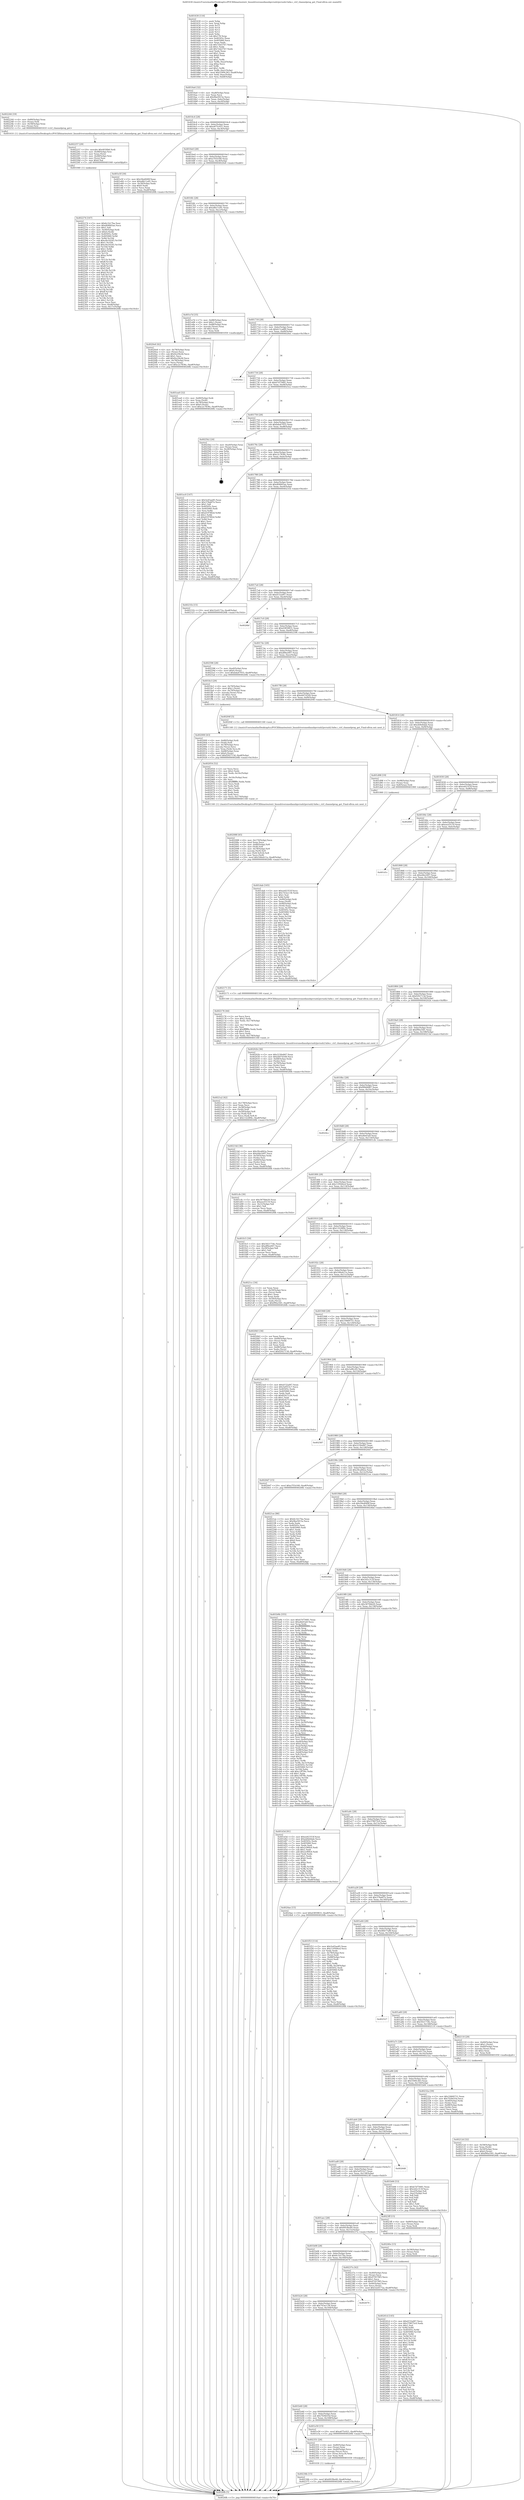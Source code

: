 digraph "0x401630" {
  label = "0x401630 (/mnt/c/Users/mathe/Desktop/tcc/POCII/binaries/extr_linuxdriversmediausbpvrusb2pvrusb2-hdw.c_ctrl_channelprog_get_Final-ollvm.out::main(0))"
  labelloc = "t"
  node[shape=record]

  Entry [label="",width=0.3,height=0.3,shape=circle,fillcolor=black,style=filled]
  "0x4016a4" [label="{
     0x4016a4 [32]\l
     | [instrs]\l
     &nbsp;&nbsp;0x4016a4 \<+6\>: mov -0xa8(%rbp),%eax\l
     &nbsp;&nbsp;0x4016aa \<+2\>: mov %eax,%ecx\l
     &nbsp;&nbsp;0x4016ac \<+6\>: sub $0x9ba5915e,%ecx\l
     &nbsp;&nbsp;0x4016b2 \<+6\>: mov %eax,-0xbc(%rbp)\l
     &nbsp;&nbsp;0x4016b8 \<+6\>: mov %ecx,-0xc0(%rbp)\l
     &nbsp;&nbsp;0x4016be \<+6\>: je 0000000000402244 \<main+0xc14\>\l
  }"]
  "0x402244" [label="{
     0x402244 [19]\l
     | [instrs]\l
     &nbsp;&nbsp;0x402244 \<+4\>: mov -0x80(%rbp),%rax\l
     &nbsp;&nbsp;0x402248 \<+3\>: mov (%rax),%rdi\l
     &nbsp;&nbsp;0x40224b \<+4\>: mov -0x58(%rbp),%rax\l
     &nbsp;&nbsp;0x40224f \<+3\>: mov (%rax),%rsi\l
     &nbsp;&nbsp;0x402252 \<+5\>: call 0000000000401610 \<ctrl_channelprog_get\>\l
     | [calls]\l
     &nbsp;&nbsp;0x401610 \{1\} (/mnt/c/Users/mathe/Desktop/tcc/POCII/binaries/extr_linuxdriversmediausbpvrusb2pvrusb2-hdw.c_ctrl_channelprog_get_Final-ollvm.out::ctrl_channelprog_get)\l
  }"]
  "0x4016c4" [label="{
     0x4016c4 [28]\l
     | [instrs]\l
     &nbsp;&nbsp;0x4016c4 \<+5\>: jmp 00000000004016c9 \<main+0x99\>\l
     &nbsp;&nbsp;0x4016c9 \<+6\>: mov -0xbc(%rbp),%eax\l
     &nbsp;&nbsp;0x4016cf \<+5\>: sub $0xa675c021,%eax\l
     &nbsp;&nbsp;0x4016d4 \<+6\>: mov %eax,-0xc4(%rbp)\l
     &nbsp;&nbsp;0x4016da \<+6\>: je 0000000000401e5f \<main+0x82f\>\l
  }"]
  Exit [label="",width=0.3,height=0.3,shape=circle,fillcolor=black,style=filled,peripheries=2]
  "0x401e5f" [label="{
     0x401e5f [30]\l
     | [instrs]\l
     &nbsp;&nbsp;0x401e5f \<+5\>: mov $0x29ed049f,%eax\l
     &nbsp;&nbsp;0x401e64 \<+5\>: mov $0xa8b11a91,%ecx\l
     &nbsp;&nbsp;0x401e69 \<+3\>: mov -0x30(%rbp),%edx\l
     &nbsp;&nbsp;0x401e6c \<+3\>: cmp $0x0,%edx\l
     &nbsp;&nbsp;0x401e6f \<+3\>: cmove %ecx,%eax\l
     &nbsp;&nbsp;0x401e72 \<+6\>: mov %eax,-0xa8(%rbp)\l
     &nbsp;&nbsp;0x401e78 \<+5\>: jmp 00000000004026fb \<main+0x10cb\>\l
  }"]
  "0x4016e0" [label="{
     0x4016e0 [28]\l
     | [instrs]\l
     &nbsp;&nbsp;0x4016e0 \<+5\>: jmp 00000000004016e5 \<main+0xb5\>\l
     &nbsp;&nbsp;0x4016e5 \<+6\>: mov -0xbc(%rbp),%eax\l
     &nbsp;&nbsp;0x4016eb \<+5\>: sub $0xa7f1b160,%eax\l
     &nbsp;&nbsp;0x4016f0 \<+6\>: mov %eax,-0xc8(%rbp)\l
     &nbsp;&nbsp;0x4016f6 \<+6\>: je 00000000004020e6 \<main+0xab6\>\l
  }"]
  "0x40241d" [label="{
     0x40241d [145]\l
     | [instrs]\l
     &nbsp;&nbsp;0x40241d \<+5\>: mov $0xd152af47,%ecx\l
     &nbsp;&nbsp;0x402422 \<+5\>: mov $0x378075c0,%edx\l
     &nbsp;&nbsp;0x402427 \<+3\>: mov $0x1,%sil\l
     &nbsp;&nbsp;0x40242a \<+3\>: xor %r8d,%r8d\l
     &nbsp;&nbsp;0x40242d \<+8\>: mov 0x40505c,%r9d\l
     &nbsp;&nbsp;0x402435 \<+8\>: mov 0x405060,%r10d\l
     &nbsp;&nbsp;0x40243d \<+4\>: sub $0x1,%r8d\l
     &nbsp;&nbsp;0x402441 \<+3\>: mov %r9d,%r11d\l
     &nbsp;&nbsp;0x402444 \<+3\>: add %r8d,%r11d\l
     &nbsp;&nbsp;0x402447 \<+4\>: imul %r11d,%r9d\l
     &nbsp;&nbsp;0x40244b \<+4\>: and $0x1,%r9d\l
     &nbsp;&nbsp;0x40244f \<+4\>: cmp $0x0,%r9d\l
     &nbsp;&nbsp;0x402453 \<+3\>: sete %bl\l
     &nbsp;&nbsp;0x402456 \<+4\>: cmp $0xa,%r10d\l
     &nbsp;&nbsp;0x40245a \<+4\>: setl %r14b\l
     &nbsp;&nbsp;0x40245e \<+3\>: mov %bl,%r15b\l
     &nbsp;&nbsp;0x402461 \<+4\>: xor $0xff,%r15b\l
     &nbsp;&nbsp;0x402465 \<+3\>: mov %r14b,%r12b\l
     &nbsp;&nbsp;0x402468 \<+4\>: xor $0xff,%r12b\l
     &nbsp;&nbsp;0x40246c \<+4\>: xor $0x0,%sil\l
     &nbsp;&nbsp;0x402470 \<+3\>: mov %r15b,%r13b\l
     &nbsp;&nbsp;0x402473 \<+4\>: and $0x0,%r13b\l
     &nbsp;&nbsp;0x402477 \<+3\>: and %sil,%bl\l
     &nbsp;&nbsp;0x40247a \<+3\>: mov %r12b,%al\l
     &nbsp;&nbsp;0x40247d \<+2\>: and $0x0,%al\l
     &nbsp;&nbsp;0x40247f \<+3\>: and %sil,%r14b\l
     &nbsp;&nbsp;0x402482 \<+3\>: or %bl,%r13b\l
     &nbsp;&nbsp;0x402485 \<+3\>: or %r14b,%al\l
     &nbsp;&nbsp;0x402488 \<+3\>: xor %al,%r13b\l
     &nbsp;&nbsp;0x40248b \<+3\>: or %r12b,%r15b\l
     &nbsp;&nbsp;0x40248e \<+4\>: xor $0xff,%r15b\l
     &nbsp;&nbsp;0x402492 \<+4\>: or $0x0,%sil\l
     &nbsp;&nbsp;0x402496 \<+3\>: and %sil,%r15b\l
     &nbsp;&nbsp;0x402499 \<+3\>: or %r15b,%r13b\l
     &nbsp;&nbsp;0x40249c \<+4\>: test $0x1,%r13b\l
     &nbsp;&nbsp;0x4024a0 \<+3\>: cmovne %edx,%ecx\l
     &nbsp;&nbsp;0x4024a3 \<+6\>: mov %ecx,-0xa8(%rbp)\l
     &nbsp;&nbsp;0x4024a9 \<+5\>: jmp 00000000004026fb \<main+0x10cb\>\l
  }"]
  "0x4020e6" [label="{
     0x4020e6 [42]\l
     | [instrs]\l
     &nbsp;&nbsp;0x4020e6 \<+4\>: mov -0x78(%rbp),%rax\l
     &nbsp;&nbsp;0x4020ea \<+2\>: mov (%rax),%ecx\l
     &nbsp;&nbsp;0x4020ec \<+6\>: sub $0x9ce56cfd,%ecx\l
     &nbsp;&nbsp;0x4020f2 \<+3\>: add $0x1,%ecx\l
     &nbsp;&nbsp;0x4020f5 \<+6\>: add $0x9ce56cfd,%ecx\l
     &nbsp;&nbsp;0x4020fb \<+4\>: mov -0x78(%rbp),%rax\l
     &nbsp;&nbsp;0x4020ff \<+2\>: mov %ecx,(%rax)\l
     &nbsp;&nbsp;0x402101 \<+10\>: movl $0xc2c7836c,-0xa8(%rbp)\l
     &nbsp;&nbsp;0x40210b \<+5\>: jmp 00000000004026fb \<main+0x10cb\>\l
  }"]
  "0x4016fc" [label="{
     0x4016fc [28]\l
     | [instrs]\l
     &nbsp;&nbsp;0x4016fc \<+5\>: jmp 0000000000401701 \<main+0xd1\>\l
     &nbsp;&nbsp;0x401701 \<+6\>: mov -0xbc(%rbp),%eax\l
     &nbsp;&nbsp;0x401707 \<+5\>: sub $0xa8b11a91,%eax\l
     &nbsp;&nbsp;0x40170c \<+6\>: mov %eax,-0xcc(%rbp)\l
     &nbsp;&nbsp;0x401712 \<+6\>: je 0000000000401e7d \<main+0x84d\>\l
  }"]
  "0x40240e" [label="{
     0x40240e [15]\l
     | [instrs]\l
     &nbsp;&nbsp;0x40240e \<+4\>: mov -0x58(%rbp),%rax\l
     &nbsp;&nbsp;0x402412 \<+3\>: mov (%rax),%rax\l
     &nbsp;&nbsp;0x402415 \<+3\>: mov %rax,%rdi\l
     &nbsp;&nbsp;0x402418 \<+5\>: call 0000000000401030 \<free@plt\>\l
     | [calls]\l
     &nbsp;&nbsp;0x401030 \{1\} (unknown)\l
  }"]
  "0x401e7d" [label="{
     0x401e7d [35]\l
     | [instrs]\l
     &nbsp;&nbsp;0x401e7d \<+7\>: mov -0x88(%rbp),%rax\l
     &nbsp;&nbsp;0x401e84 \<+6\>: movl $0x1,(%rax)\l
     &nbsp;&nbsp;0x401e8a \<+7\>: mov -0x88(%rbp),%rax\l
     &nbsp;&nbsp;0x401e91 \<+3\>: movslq (%rax),%rax\l
     &nbsp;&nbsp;0x401e94 \<+4\>: shl $0x3,%rax\l
     &nbsp;&nbsp;0x401e98 \<+3\>: mov %rax,%rdi\l
     &nbsp;&nbsp;0x401e9b \<+5\>: call 0000000000401050 \<malloc@plt\>\l
     | [calls]\l
     &nbsp;&nbsp;0x401050 \{1\} (unknown)\l
  }"]
  "0x401718" [label="{
     0x401718 [28]\l
     | [instrs]\l
     &nbsp;&nbsp;0x401718 \<+5\>: jmp 000000000040171d \<main+0xed\>\l
     &nbsp;&nbsp;0x40171d \<+6\>: mov -0xbc(%rbp),%eax\l
     &nbsp;&nbsp;0x401723 \<+5\>: sub $0xb11ca6f0,%eax\l
     &nbsp;&nbsp;0x401728 \<+6\>: mov %eax,-0xd0(%rbp)\l
     &nbsp;&nbsp;0x40172e \<+6\>: je 00000000004026ec \<main+0x10bc\>\l
  }"]
  "0x40236b" [label="{
     0x40236b [15]\l
     | [instrs]\l
     &nbsp;&nbsp;0x40236b \<+10\>: movl $0x691fbe40,-0xa8(%rbp)\l
     &nbsp;&nbsp;0x402375 \<+5\>: jmp 00000000004026fb \<main+0x10cb\>\l
  }"]
  "0x4026ec" [label="{
     0x4026ec\l
  }", style=dashed]
  "0x401734" [label="{
     0x401734 [28]\l
     | [instrs]\l
     &nbsp;&nbsp;0x401734 \<+5\>: jmp 0000000000401739 \<main+0x109\>\l
     &nbsp;&nbsp;0x401739 \<+6\>: mov -0xbc(%rbp),%eax\l
     &nbsp;&nbsp;0x40173f \<+5\>: sub $0xb7d75681,%eax\l
     &nbsp;&nbsp;0x401744 \<+6\>: mov %eax,-0xd4(%rbp)\l
     &nbsp;&nbsp;0x40174a \<+6\>: je 00000000004025ca \<main+0xf9a\>\l
  }"]
  "0x401b5c" [label="{
     0x401b5c\l
  }", style=dashed]
  "0x4025ca" [label="{
     0x4025ca\l
  }", style=dashed]
  "0x401750" [label="{
     0x401750 [28]\l
     | [instrs]\l
     &nbsp;&nbsp;0x401750 \<+5\>: jmp 0000000000401755 \<main+0x125\>\l
     &nbsp;&nbsp;0x401755 \<+6\>: mov -0xbc(%rbp),%eax\l
     &nbsp;&nbsp;0x40175b \<+5\>: sub $0xbda47055,%eax\l
     &nbsp;&nbsp;0x401760 \<+6\>: mov %eax,-0xd8(%rbp)\l
     &nbsp;&nbsp;0x401766 \<+6\>: je 00000000004025b2 \<main+0xf82\>\l
  }"]
  "0x402351" [label="{
     0x402351 [26]\l
     | [instrs]\l
     &nbsp;&nbsp;0x402351 \<+4\>: mov -0x80(%rbp),%rax\l
     &nbsp;&nbsp;0x402355 \<+3\>: mov (%rax),%rax\l
     &nbsp;&nbsp;0x402358 \<+4\>: mov -0x40(%rbp),%rcx\l
     &nbsp;&nbsp;0x40235c \<+3\>: movslq (%rcx),%rcx\l
     &nbsp;&nbsp;0x40235f \<+4\>: mov (%rax,%rcx,8),%rax\l
     &nbsp;&nbsp;0x402363 \<+3\>: mov %rax,%rdi\l
     &nbsp;&nbsp;0x402366 \<+5\>: call 0000000000401030 \<free@plt\>\l
     | [calls]\l
     &nbsp;&nbsp;0x401030 \{1\} (unknown)\l
  }"]
  "0x4025b2" [label="{
     0x4025b2 [24]\l
     | [instrs]\l
     &nbsp;&nbsp;0x4025b2 \<+7\>: mov -0xa0(%rbp),%rax\l
     &nbsp;&nbsp;0x4025b9 \<+2\>: mov (%rax),%eax\l
     &nbsp;&nbsp;0x4025bb \<+4\>: lea -0x28(%rbp),%rsp\l
     &nbsp;&nbsp;0x4025bf \<+1\>: pop %rbx\l
     &nbsp;&nbsp;0x4025c0 \<+2\>: pop %r12\l
     &nbsp;&nbsp;0x4025c2 \<+2\>: pop %r13\l
     &nbsp;&nbsp;0x4025c4 \<+2\>: pop %r14\l
     &nbsp;&nbsp;0x4025c6 \<+2\>: pop %r15\l
     &nbsp;&nbsp;0x4025c8 \<+1\>: pop %rbp\l
     &nbsp;&nbsp;0x4025c9 \<+1\>: ret\l
  }"]
  "0x40176c" [label="{
     0x40176c [28]\l
     | [instrs]\l
     &nbsp;&nbsp;0x40176c \<+5\>: jmp 0000000000401771 \<main+0x141\>\l
     &nbsp;&nbsp;0x401771 \<+6\>: mov -0xbc(%rbp),%eax\l
     &nbsp;&nbsp;0x401777 \<+5\>: sub $0xc2c7836c,%eax\l
     &nbsp;&nbsp;0x40177c \<+6\>: mov %eax,-0xdc(%rbp)\l
     &nbsp;&nbsp;0x401782 \<+6\>: je 0000000000401ec0 \<main+0x890\>\l
  }"]
  "0x402274" [label="{
     0x402274 [167]\l
     | [instrs]\l
     &nbsp;&nbsp;0x402274 \<+5\>: mov $0x6c1b17ba,%esi\l
     &nbsp;&nbsp;0x402279 \<+5\>: mov $0xd04845ae,%ecx\l
     &nbsp;&nbsp;0x40227e \<+2\>: mov $0x1,%dl\l
     &nbsp;&nbsp;0x402280 \<+4\>: mov -0x40(%rbp),%rdi\l
     &nbsp;&nbsp;0x402284 \<+6\>: movl $0x0,(%rdi)\l
     &nbsp;&nbsp;0x40228a \<+8\>: mov 0x40505c,%r8d\l
     &nbsp;&nbsp;0x402292 \<+8\>: mov 0x405060,%r9d\l
     &nbsp;&nbsp;0x40229a \<+3\>: mov %r8d,%r10d\l
     &nbsp;&nbsp;0x40229d \<+7\>: sub $0xc6e16245,%r10d\l
     &nbsp;&nbsp;0x4022a4 \<+4\>: sub $0x1,%r10d\l
     &nbsp;&nbsp;0x4022a8 \<+7\>: add $0xc6e16245,%r10d\l
     &nbsp;&nbsp;0x4022af \<+4\>: imul %r10d,%r8d\l
     &nbsp;&nbsp;0x4022b3 \<+4\>: and $0x1,%r8d\l
     &nbsp;&nbsp;0x4022b7 \<+4\>: cmp $0x0,%r8d\l
     &nbsp;&nbsp;0x4022bb \<+4\>: sete %r11b\l
     &nbsp;&nbsp;0x4022bf \<+4\>: cmp $0xa,%r9d\l
     &nbsp;&nbsp;0x4022c3 \<+3\>: setl %bl\l
     &nbsp;&nbsp;0x4022c6 \<+3\>: mov %r11b,%r14b\l
     &nbsp;&nbsp;0x4022c9 \<+4\>: xor $0xff,%r14b\l
     &nbsp;&nbsp;0x4022cd \<+3\>: mov %bl,%r15b\l
     &nbsp;&nbsp;0x4022d0 \<+4\>: xor $0xff,%r15b\l
     &nbsp;&nbsp;0x4022d4 \<+3\>: xor $0x0,%dl\l
     &nbsp;&nbsp;0x4022d7 \<+3\>: mov %r14b,%r12b\l
     &nbsp;&nbsp;0x4022da \<+4\>: and $0x0,%r12b\l
     &nbsp;&nbsp;0x4022de \<+3\>: and %dl,%r11b\l
     &nbsp;&nbsp;0x4022e1 \<+3\>: mov %r15b,%r13b\l
     &nbsp;&nbsp;0x4022e4 \<+4\>: and $0x0,%r13b\l
     &nbsp;&nbsp;0x4022e8 \<+2\>: and %dl,%bl\l
     &nbsp;&nbsp;0x4022ea \<+3\>: or %r11b,%r12b\l
     &nbsp;&nbsp;0x4022ed \<+3\>: or %bl,%r13b\l
     &nbsp;&nbsp;0x4022f0 \<+3\>: xor %r13b,%r12b\l
     &nbsp;&nbsp;0x4022f3 \<+3\>: or %r15b,%r14b\l
     &nbsp;&nbsp;0x4022f6 \<+4\>: xor $0xff,%r14b\l
     &nbsp;&nbsp;0x4022fa \<+3\>: or $0x0,%dl\l
     &nbsp;&nbsp;0x4022fd \<+3\>: and %dl,%r14b\l
     &nbsp;&nbsp;0x402300 \<+3\>: or %r14b,%r12b\l
     &nbsp;&nbsp;0x402303 \<+4\>: test $0x1,%r12b\l
     &nbsp;&nbsp;0x402307 \<+3\>: cmovne %ecx,%esi\l
     &nbsp;&nbsp;0x40230a \<+6\>: mov %esi,-0xa8(%rbp)\l
     &nbsp;&nbsp;0x402310 \<+6\>: mov %eax,-0x17c(%rbp)\l
     &nbsp;&nbsp;0x402316 \<+5\>: jmp 00000000004026fb \<main+0x10cb\>\l
  }"]
  "0x401ec0" [label="{
     0x401ec0 [147]\l
     | [instrs]\l
     &nbsp;&nbsp;0x401ec0 \<+5\>: mov $0x5e45ae85,%eax\l
     &nbsp;&nbsp;0x401ec5 \<+5\>: mov $0x378a6f7e,%ecx\l
     &nbsp;&nbsp;0x401eca \<+2\>: mov $0x1,%dl\l
     &nbsp;&nbsp;0x401ecc \<+7\>: mov 0x40505c,%esi\l
     &nbsp;&nbsp;0x401ed3 \<+7\>: mov 0x405060,%edi\l
     &nbsp;&nbsp;0x401eda \<+3\>: mov %esi,%r8d\l
     &nbsp;&nbsp;0x401edd \<+7\>: add $0xd1978f2d,%r8d\l
     &nbsp;&nbsp;0x401ee4 \<+4\>: sub $0x1,%r8d\l
     &nbsp;&nbsp;0x401ee8 \<+7\>: sub $0xd1978f2d,%r8d\l
     &nbsp;&nbsp;0x401eef \<+4\>: imul %r8d,%esi\l
     &nbsp;&nbsp;0x401ef3 \<+3\>: and $0x1,%esi\l
     &nbsp;&nbsp;0x401ef6 \<+3\>: cmp $0x0,%esi\l
     &nbsp;&nbsp;0x401ef9 \<+4\>: sete %r9b\l
     &nbsp;&nbsp;0x401efd \<+3\>: cmp $0xa,%edi\l
     &nbsp;&nbsp;0x401f00 \<+4\>: setl %r10b\l
     &nbsp;&nbsp;0x401f04 \<+3\>: mov %r9b,%r11b\l
     &nbsp;&nbsp;0x401f07 \<+4\>: xor $0xff,%r11b\l
     &nbsp;&nbsp;0x401f0b \<+3\>: mov %r10b,%bl\l
     &nbsp;&nbsp;0x401f0e \<+3\>: xor $0xff,%bl\l
     &nbsp;&nbsp;0x401f11 \<+3\>: xor $0x0,%dl\l
     &nbsp;&nbsp;0x401f14 \<+3\>: mov %r11b,%r14b\l
     &nbsp;&nbsp;0x401f17 \<+4\>: and $0x0,%r14b\l
     &nbsp;&nbsp;0x401f1b \<+3\>: and %dl,%r9b\l
     &nbsp;&nbsp;0x401f1e \<+3\>: mov %bl,%r15b\l
     &nbsp;&nbsp;0x401f21 \<+4\>: and $0x0,%r15b\l
     &nbsp;&nbsp;0x401f25 \<+3\>: and %dl,%r10b\l
     &nbsp;&nbsp;0x401f28 \<+3\>: or %r9b,%r14b\l
     &nbsp;&nbsp;0x401f2b \<+3\>: or %r10b,%r15b\l
     &nbsp;&nbsp;0x401f2e \<+3\>: xor %r15b,%r14b\l
     &nbsp;&nbsp;0x401f31 \<+3\>: or %bl,%r11b\l
     &nbsp;&nbsp;0x401f34 \<+4\>: xor $0xff,%r11b\l
     &nbsp;&nbsp;0x401f38 \<+3\>: or $0x0,%dl\l
     &nbsp;&nbsp;0x401f3b \<+3\>: and %dl,%r11b\l
     &nbsp;&nbsp;0x401f3e \<+3\>: or %r11b,%r14b\l
     &nbsp;&nbsp;0x401f41 \<+4\>: test $0x1,%r14b\l
     &nbsp;&nbsp;0x401f45 \<+3\>: cmovne %ecx,%eax\l
     &nbsp;&nbsp;0x401f48 \<+6\>: mov %eax,-0xa8(%rbp)\l
     &nbsp;&nbsp;0x401f4e \<+5\>: jmp 00000000004026fb \<main+0x10cb\>\l
  }"]
  "0x401788" [label="{
     0x401788 [28]\l
     | [instrs]\l
     &nbsp;&nbsp;0x401788 \<+5\>: jmp 000000000040178d \<main+0x15d\>\l
     &nbsp;&nbsp;0x40178d \<+6\>: mov -0xbc(%rbp),%eax\l
     &nbsp;&nbsp;0x401793 \<+5\>: sub $0xd04845ae,%eax\l
     &nbsp;&nbsp;0x401798 \<+6\>: mov %eax,-0xe0(%rbp)\l
     &nbsp;&nbsp;0x40179e \<+6\>: je 000000000040231b \<main+0xceb\>\l
  }"]
  "0x402257" [label="{
     0x402257 [29]\l
     | [instrs]\l
     &nbsp;&nbsp;0x402257 \<+10\>: movabs $0x4030b6,%rdi\l
     &nbsp;&nbsp;0x402261 \<+4\>: mov -0x48(%rbp),%rsi\l
     &nbsp;&nbsp;0x402265 \<+2\>: mov %eax,(%rsi)\l
     &nbsp;&nbsp;0x402267 \<+4\>: mov -0x48(%rbp),%rsi\l
     &nbsp;&nbsp;0x40226b \<+2\>: mov (%rsi),%esi\l
     &nbsp;&nbsp;0x40226d \<+2\>: mov $0x0,%al\l
     &nbsp;&nbsp;0x40226f \<+5\>: call 0000000000401040 \<printf@plt\>\l
     | [calls]\l
     &nbsp;&nbsp;0x401040 \{1\} (unknown)\l
  }"]
  "0x40231b" [label="{
     0x40231b [15]\l
     | [instrs]\l
     &nbsp;&nbsp;0x40231b \<+10\>: movl $0x52e0172a,-0xa8(%rbp)\l
     &nbsp;&nbsp;0x402325 \<+5\>: jmp 00000000004026fb \<main+0x10cb\>\l
  }"]
  "0x4017a4" [label="{
     0x4017a4 [28]\l
     | [instrs]\l
     &nbsp;&nbsp;0x4017a4 \<+5\>: jmp 00000000004017a9 \<main+0x179\>\l
     &nbsp;&nbsp;0x4017a9 \<+6\>: mov -0xbc(%rbp),%eax\l
     &nbsp;&nbsp;0x4017af \<+5\>: sub $0xd152af47,%eax\l
     &nbsp;&nbsp;0x4017b4 \<+6\>: mov %eax,-0xe4(%rbp)\l
     &nbsp;&nbsp;0x4017ba \<+6\>: je 00000000004026bf \<main+0x108f\>\l
  }"]
  "0x4021a2" [label="{
     0x4021a2 [42]\l
     | [instrs]\l
     &nbsp;&nbsp;0x4021a2 \<+6\>: mov -0x178(%rbp),%ecx\l
     &nbsp;&nbsp;0x4021a8 \<+3\>: imul %eax,%ecx\l
     &nbsp;&nbsp;0x4021ab \<+4\>: mov -0x58(%rbp),%rdi\l
     &nbsp;&nbsp;0x4021af \<+3\>: mov (%rdi),%rdi\l
     &nbsp;&nbsp;0x4021b2 \<+4\>: mov -0x50(%rbp),%r8\l
     &nbsp;&nbsp;0x4021b6 \<+3\>: movslq (%r8),%r8\l
     &nbsp;&nbsp;0x4021b9 \<+4\>: mov %ecx,(%rdi,%r8,4)\l
     &nbsp;&nbsp;0x4021bd \<+10\>: movl $0x13228f4c,-0xa8(%rbp)\l
     &nbsp;&nbsp;0x4021c7 \<+5\>: jmp 00000000004026fb \<main+0x10cb\>\l
  }"]
  "0x4026bf" [label="{
     0x4026bf\l
  }", style=dashed]
  "0x4017c0" [label="{
     0x4017c0 [28]\l
     | [instrs]\l
     &nbsp;&nbsp;0x4017c0 \<+5\>: jmp 00000000004017c5 \<main+0x195\>\l
     &nbsp;&nbsp;0x4017c5 \<+6\>: mov -0xbc(%rbp),%eax\l
     &nbsp;&nbsp;0x4017cb \<+5\>: sub $0xd3859831,%eax\l
     &nbsp;&nbsp;0x4017d0 \<+6\>: mov %eax,-0xe8(%rbp)\l
     &nbsp;&nbsp;0x4017d6 \<+6\>: je 0000000000402596 \<main+0xf66\>\l
  }"]
  "0x402176" [label="{
     0x402176 [44]\l
     | [instrs]\l
     &nbsp;&nbsp;0x402176 \<+2\>: xor %ecx,%ecx\l
     &nbsp;&nbsp;0x402178 \<+5\>: mov $0x2,%edx\l
     &nbsp;&nbsp;0x40217d \<+6\>: mov %edx,-0x174(%rbp)\l
     &nbsp;&nbsp;0x402183 \<+1\>: cltd\l
     &nbsp;&nbsp;0x402184 \<+6\>: mov -0x174(%rbp),%esi\l
     &nbsp;&nbsp;0x40218a \<+2\>: idiv %esi\l
     &nbsp;&nbsp;0x40218c \<+6\>: imul $0xfffffffe,%edx,%edx\l
     &nbsp;&nbsp;0x402192 \<+3\>: sub $0x1,%ecx\l
     &nbsp;&nbsp;0x402195 \<+2\>: sub %ecx,%edx\l
     &nbsp;&nbsp;0x402197 \<+6\>: mov %edx,-0x178(%rbp)\l
     &nbsp;&nbsp;0x40219d \<+5\>: call 0000000000401160 \<next_i\>\l
     | [calls]\l
     &nbsp;&nbsp;0x401160 \{1\} (/mnt/c/Users/mathe/Desktop/tcc/POCII/binaries/extr_linuxdriversmediausbpvrusb2pvrusb2-hdw.c_ctrl_channelprog_get_Final-ollvm.out::next_i)\l
  }"]
  "0x402596" [label="{
     0x402596 [28]\l
     | [instrs]\l
     &nbsp;&nbsp;0x402596 \<+7\>: mov -0xa0(%rbp),%rax\l
     &nbsp;&nbsp;0x40259d \<+6\>: movl $0x0,(%rax)\l
     &nbsp;&nbsp;0x4025a3 \<+10\>: movl $0xbda47055,-0xa8(%rbp)\l
     &nbsp;&nbsp;0x4025ad \<+5\>: jmp 00000000004026fb \<main+0x10cb\>\l
  }"]
  "0x4017dc" [label="{
     0x4017dc [28]\l
     | [instrs]\l
     &nbsp;&nbsp;0x4017dc \<+5\>: jmp 00000000004017e1 \<main+0x1b1\>\l
     &nbsp;&nbsp;0x4017e1 \<+6\>: mov -0xbc(%rbp),%eax\l
     &nbsp;&nbsp;0x4017e7 \<+5\>: sub $0xdf9ee007,%eax\l
     &nbsp;&nbsp;0x4017ec \<+6\>: mov %eax,-0xec(%rbp)\l
     &nbsp;&nbsp;0x4017f2 \<+6\>: je 0000000000401fe3 \<main+0x9b3\>\l
  }"]
  "0x40212d" [label="{
     0x40212d [32]\l
     | [instrs]\l
     &nbsp;&nbsp;0x40212d \<+4\>: mov -0x58(%rbp),%rdi\l
     &nbsp;&nbsp;0x402131 \<+3\>: mov %rax,(%rdi)\l
     &nbsp;&nbsp;0x402134 \<+4\>: mov -0x50(%rbp),%rax\l
     &nbsp;&nbsp;0x402138 \<+6\>: movl $0x0,(%rax)\l
     &nbsp;&nbsp;0x40213e \<+10\>: movl $0xf90a1fd1,-0xa8(%rbp)\l
     &nbsp;&nbsp;0x402148 \<+5\>: jmp 00000000004026fb \<main+0x10cb\>\l
  }"]
  "0x401fe3" [label="{
     0x401fe3 [29]\l
     | [instrs]\l
     &nbsp;&nbsp;0x401fe3 \<+4\>: mov -0x70(%rbp),%rax\l
     &nbsp;&nbsp;0x401fe7 \<+6\>: movl $0x1,(%rax)\l
     &nbsp;&nbsp;0x401fed \<+4\>: mov -0x70(%rbp),%rax\l
     &nbsp;&nbsp;0x401ff1 \<+3\>: movslq (%rax),%rax\l
     &nbsp;&nbsp;0x401ff4 \<+4\>: shl $0x2,%rax\l
     &nbsp;&nbsp;0x401ff8 \<+3\>: mov %rax,%rdi\l
     &nbsp;&nbsp;0x401ffb \<+5\>: call 0000000000401050 \<malloc@plt\>\l
     | [calls]\l
     &nbsp;&nbsp;0x401050 \{1\} (unknown)\l
  }"]
  "0x4017f8" [label="{
     0x4017f8 [28]\l
     | [instrs]\l
     &nbsp;&nbsp;0x4017f8 \<+5\>: jmp 00000000004017fd \<main+0x1cd\>\l
     &nbsp;&nbsp;0x4017fd \<+6\>: mov -0xbc(%rbp),%eax\l
     &nbsp;&nbsp;0x401803 \<+5\>: sub $0xeb07d169,%eax\l
     &nbsp;&nbsp;0x401808 \<+6\>: mov %eax,-0xf0(%rbp)\l
     &nbsp;&nbsp;0x40180e \<+6\>: je 000000000040204f \<main+0xa1f\>\l
  }"]
  "0x402088" [label="{
     0x402088 [45]\l
     | [instrs]\l
     &nbsp;&nbsp;0x402088 \<+6\>: mov -0x170(%rbp),%ecx\l
     &nbsp;&nbsp;0x40208e \<+3\>: imul %eax,%ecx\l
     &nbsp;&nbsp;0x402091 \<+4\>: mov -0x80(%rbp),%r8\l
     &nbsp;&nbsp;0x402095 \<+3\>: mov (%r8),%r8\l
     &nbsp;&nbsp;0x402098 \<+4\>: mov -0x78(%rbp),%r9\l
     &nbsp;&nbsp;0x40209c \<+3\>: movslq (%r9),%r9\l
     &nbsp;&nbsp;0x40209f \<+4\>: mov (%r8,%r9,8),%r8\l
     &nbsp;&nbsp;0x4020a3 \<+3\>: mov %ecx,(%r8)\l
     &nbsp;&nbsp;0x4020a6 \<+10\>: movl $0x166eb11a,-0xa8(%rbp)\l
     &nbsp;&nbsp;0x4020b0 \<+5\>: jmp 00000000004026fb \<main+0x10cb\>\l
  }"]
  "0x40204f" [label="{
     0x40204f [5]\l
     | [instrs]\l
     &nbsp;&nbsp;0x40204f \<+5\>: call 0000000000401160 \<next_i\>\l
     | [calls]\l
     &nbsp;&nbsp;0x401160 \{1\} (/mnt/c/Users/mathe/Desktop/tcc/POCII/binaries/extr_linuxdriversmediausbpvrusb2pvrusb2-hdw.c_ctrl_channelprog_get_Final-ollvm.out::next_i)\l
  }"]
  "0x401814" [label="{
     0x401814 [28]\l
     | [instrs]\l
     &nbsp;&nbsp;0x401814 \<+5\>: jmp 0000000000401819 \<main+0x1e9\>\l
     &nbsp;&nbsp;0x401819 \<+6\>: mov -0xbc(%rbp),%eax\l
     &nbsp;&nbsp;0x40181f \<+5\>: sub $0xeb9e6dab,%eax\l
     &nbsp;&nbsp;0x401824 \<+6\>: mov %eax,-0xf4(%rbp)\l
     &nbsp;&nbsp;0x40182a \<+6\>: je 0000000000401d98 \<main+0x768\>\l
  }"]
  "0x402054" [label="{
     0x402054 [52]\l
     | [instrs]\l
     &nbsp;&nbsp;0x402054 \<+2\>: xor %ecx,%ecx\l
     &nbsp;&nbsp;0x402056 \<+5\>: mov $0x2,%edx\l
     &nbsp;&nbsp;0x40205b \<+6\>: mov %edx,-0x16c(%rbp)\l
     &nbsp;&nbsp;0x402061 \<+1\>: cltd\l
     &nbsp;&nbsp;0x402062 \<+6\>: mov -0x16c(%rbp),%esi\l
     &nbsp;&nbsp;0x402068 \<+2\>: idiv %esi\l
     &nbsp;&nbsp;0x40206a \<+6\>: imul $0xfffffffe,%edx,%edx\l
     &nbsp;&nbsp;0x402070 \<+2\>: mov %ecx,%edi\l
     &nbsp;&nbsp;0x402072 \<+2\>: sub %edx,%edi\l
     &nbsp;&nbsp;0x402074 \<+2\>: mov %ecx,%edx\l
     &nbsp;&nbsp;0x402076 \<+3\>: sub $0x1,%edx\l
     &nbsp;&nbsp;0x402079 \<+2\>: add %edx,%edi\l
     &nbsp;&nbsp;0x40207b \<+2\>: sub %edi,%ecx\l
     &nbsp;&nbsp;0x40207d \<+6\>: mov %ecx,-0x170(%rbp)\l
     &nbsp;&nbsp;0x402083 \<+5\>: call 0000000000401160 \<next_i\>\l
     | [calls]\l
     &nbsp;&nbsp;0x401160 \{1\} (/mnt/c/Users/mathe/Desktop/tcc/POCII/binaries/extr_linuxdriversmediausbpvrusb2pvrusb2-hdw.c_ctrl_channelprog_get_Final-ollvm.out::next_i)\l
  }"]
  "0x401d98" [label="{
     0x401d98 [19]\l
     | [instrs]\l
     &nbsp;&nbsp;0x401d98 \<+7\>: mov -0x98(%rbp),%rax\l
     &nbsp;&nbsp;0x401d9f \<+3\>: mov (%rax),%rax\l
     &nbsp;&nbsp;0x401da2 \<+4\>: mov 0x8(%rax),%rdi\l
     &nbsp;&nbsp;0x401da6 \<+5\>: call 0000000000401060 \<atoi@plt\>\l
     | [calls]\l
     &nbsp;&nbsp;0x401060 \{1\} (unknown)\l
  }"]
  "0x401830" [label="{
     0x401830 [28]\l
     | [instrs]\l
     &nbsp;&nbsp;0x401830 \<+5\>: jmp 0000000000401835 \<main+0x205\>\l
     &nbsp;&nbsp;0x401835 \<+6\>: mov -0xbc(%rbp),%eax\l
     &nbsp;&nbsp;0x40183b \<+5\>: sub $0xee62353f,%eax\l
     &nbsp;&nbsp;0x401840 \<+6\>: mov %eax,-0xf8(%rbp)\l
     &nbsp;&nbsp;0x401846 \<+6\>: je 000000000040260f \<main+0xfdf\>\l
  }"]
  "0x402000" [label="{
     0x402000 [43]\l
     | [instrs]\l
     &nbsp;&nbsp;0x402000 \<+4\>: mov -0x80(%rbp),%rdi\l
     &nbsp;&nbsp;0x402004 \<+3\>: mov (%rdi),%rdi\l
     &nbsp;&nbsp;0x402007 \<+4\>: mov -0x78(%rbp),%rcx\l
     &nbsp;&nbsp;0x40200b \<+3\>: movslq (%rcx),%rcx\l
     &nbsp;&nbsp;0x40200e \<+4\>: mov %rax,(%rdi,%rcx,8)\l
     &nbsp;&nbsp;0x402012 \<+4\>: mov -0x68(%rbp),%rax\l
     &nbsp;&nbsp;0x402016 \<+6\>: movl $0x0,(%rax)\l
     &nbsp;&nbsp;0x40201c \<+10\>: movl $0xf292713d,-0xa8(%rbp)\l
     &nbsp;&nbsp;0x402026 \<+5\>: jmp 00000000004026fb \<main+0x10cb\>\l
  }"]
  "0x40260f" [label="{
     0x40260f\l
  }", style=dashed]
  "0x40184c" [label="{
     0x40184c [28]\l
     | [instrs]\l
     &nbsp;&nbsp;0x40184c \<+5\>: jmp 0000000000401851 \<main+0x221\>\l
     &nbsp;&nbsp;0x401851 \<+6\>: mov -0xbc(%rbp),%eax\l
     &nbsp;&nbsp;0x401857 \<+5\>: sub $0xeecf3119,%eax\l
     &nbsp;&nbsp;0x40185c \<+6\>: mov %eax,-0xfc(%rbp)\l
     &nbsp;&nbsp;0x401862 \<+6\>: je 0000000000401d1c \<main+0x6ec\>\l
  }"]
  "0x401ea0" [label="{
     0x401ea0 [32]\l
     | [instrs]\l
     &nbsp;&nbsp;0x401ea0 \<+4\>: mov -0x80(%rbp),%rdi\l
     &nbsp;&nbsp;0x401ea4 \<+3\>: mov %rax,(%rdi)\l
     &nbsp;&nbsp;0x401ea7 \<+4\>: mov -0x78(%rbp),%rax\l
     &nbsp;&nbsp;0x401eab \<+6\>: movl $0x0,(%rax)\l
     &nbsp;&nbsp;0x401eb1 \<+10\>: movl $0xc2c7836c,-0xa8(%rbp)\l
     &nbsp;&nbsp;0x401ebb \<+5\>: jmp 00000000004026fb \<main+0x10cb\>\l
  }"]
  "0x401d1c" [label="{
     0x401d1c\l
  }", style=dashed]
  "0x401868" [label="{
     0x401868 [28]\l
     | [instrs]\l
     &nbsp;&nbsp;0x401868 \<+5\>: jmp 000000000040186d \<main+0x23d\>\l
     &nbsp;&nbsp;0x40186d \<+6\>: mov -0xbc(%rbp),%eax\l
     &nbsp;&nbsp;0x401873 \<+5\>: sub $0xefde2497,%eax\l
     &nbsp;&nbsp;0x401878 \<+6\>: mov %eax,-0x100(%rbp)\l
     &nbsp;&nbsp;0x40187e \<+6\>: je 0000000000402171 \<main+0xb41\>\l
  }"]
  "0x401b40" [label="{
     0x401b40 [28]\l
     | [instrs]\l
     &nbsp;&nbsp;0x401b40 \<+5\>: jmp 0000000000401b45 \<main+0x515\>\l
     &nbsp;&nbsp;0x401b45 \<+6\>: mov -0xbc(%rbp),%eax\l
     &nbsp;&nbsp;0x401b4b \<+5\>: sub $0x7f29d35d,%eax\l
     &nbsp;&nbsp;0x401b50 \<+6\>: mov %eax,-0x168(%rbp)\l
     &nbsp;&nbsp;0x401b56 \<+6\>: je 0000000000402351 \<main+0xd21\>\l
  }"]
  "0x402171" [label="{
     0x402171 [5]\l
     | [instrs]\l
     &nbsp;&nbsp;0x402171 \<+5\>: call 0000000000401160 \<next_i\>\l
     | [calls]\l
     &nbsp;&nbsp;0x401160 \{1\} (/mnt/c/Users/mathe/Desktop/tcc/POCII/binaries/extr_linuxdriversmediausbpvrusb2pvrusb2-hdw.c_ctrl_channelprog_get_Final-ollvm.out::next_i)\l
  }"]
  "0x401884" [label="{
     0x401884 [28]\l
     | [instrs]\l
     &nbsp;&nbsp;0x401884 \<+5\>: jmp 0000000000401889 \<main+0x259\>\l
     &nbsp;&nbsp;0x401889 \<+6\>: mov -0xbc(%rbp),%eax\l
     &nbsp;&nbsp;0x40188f \<+5\>: sub $0xf292713d,%eax\l
     &nbsp;&nbsp;0x401894 \<+6\>: mov %eax,-0x104(%rbp)\l
     &nbsp;&nbsp;0x40189a \<+6\>: je 000000000040202b \<main+0x9fb\>\l
  }"]
  "0x401e50" [label="{
     0x401e50 [15]\l
     | [instrs]\l
     &nbsp;&nbsp;0x401e50 \<+10\>: movl $0xa675c021,-0xa8(%rbp)\l
     &nbsp;&nbsp;0x401e5a \<+5\>: jmp 00000000004026fb \<main+0x10cb\>\l
  }"]
  "0x40202b" [label="{
     0x40202b [36]\l
     | [instrs]\l
     &nbsp;&nbsp;0x40202b \<+5\>: mov $0x2230e847,%eax\l
     &nbsp;&nbsp;0x402030 \<+5\>: mov $0xeb07d169,%ecx\l
     &nbsp;&nbsp;0x402035 \<+4\>: mov -0x68(%rbp),%rdx\l
     &nbsp;&nbsp;0x402039 \<+2\>: mov (%rdx),%esi\l
     &nbsp;&nbsp;0x40203b \<+4\>: mov -0x70(%rbp),%rdx\l
     &nbsp;&nbsp;0x40203f \<+2\>: cmp (%rdx),%esi\l
     &nbsp;&nbsp;0x402041 \<+3\>: cmovl %ecx,%eax\l
     &nbsp;&nbsp;0x402044 \<+6\>: mov %eax,-0xa8(%rbp)\l
     &nbsp;&nbsp;0x40204a \<+5\>: jmp 00000000004026fb \<main+0x10cb\>\l
  }"]
  "0x4018a0" [label="{
     0x4018a0 [28]\l
     | [instrs]\l
     &nbsp;&nbsp;0x4018a0 \<+5\>: jmp 00000000004018a5 \<main+0x275\>\l
     &nbsp;&nbsp;0x4018a5 \<+6\>: mov -0xbc(%rbp),%eax\l
     &nbsp;&nbsp;0x4018ab \<+5\>: sub $0xf90a1fd1,%eax\l
     &nbsp;&nbsp;0x4018b0 \<+6\>: mov %eax,-0x108(%rbp)\l
     &nbsp;&nbsp;0x4018b6 \<+6\>: je 000000000040214d \<main+0xb1d\>\l
  }"]
  "0x401b24" [label="{
     0x401b24 [28]\l
     | [instrs]\l
     &nbsp;&nbsp;0x401b24 \<+5\>: jmp 0000000000401b29 \<main+0x4f9\>\l
     &nbsp;&nbsp;0x401b29 \<+6\>: mov -0xbc(%rbp),%eax\l
     &nbsp;&nbsp;0x401b2f \<+5\>: sub $0x743ec136,%eax\l
     &nbsp;&nbsp;0x401b34 \<+6\>: mov %eax,-0x164(%rbp)\l
     &nbsp;&nbsp;0x401b3a \<+6\>: je 0000000000401e50 \<main+0x820\>\l
  }"]
  "0x40214d" [label="{
     0x40214d [36]\l
     | [instrs]\l
     &nbsp;&nbsp;0x40214d \<+5\>: mov $0x29ca842a,%eax\l
     &nbsp;&nbsp;0x402152 \<+5\>: mov $0xefde2497,%ecx\l
     &nbsp;&nbsp;0x402157 \<+4\>: mov -0x50(%rbp),%rdx\l
     &nbsp;&nbsp;0x40215b \<+2\>: mov (%rdx),%esi\l
     &nbsp;&nbsp;0x40215d \<+4\>: mov -0x60(%rbp),%rdx\l
     &nbsp;&nbsp;0x402161 \<+2\>: cmp (%rdx),%esi\l
     &nbsp;&nbsp;0x402163 \<+3\>: cmovl %ecx,%eax\l
     &nbsp;&nbsp;0x402166 \<+6\>: mov %eax,-0xa8(%rbp)\l
     &nbsp;&nbsp;0x40216c \<+5\>: jmp 00000000004026fb \<main+0x10cb\>\l
  }"]
  "0x4018bc" [label="{
     0x4018bc [28]\l
     | [instrs]\l
     &nbsp;&nbsp;0x4018bc \<+5\>: jmp 00000000004018c1 \<main+0x291\>\l
     &nbsp;&nbsp;0x4018c1 \<+6\>: mov -0xbc(%rbp),%eax\l
     &nbsp;&nbsp;0x4018c7 \<+5\>: sub $0xf99d4887,%eax\l
     &nbsp;&nbsp;0x4018cc \<+6\>: mov %eax,-0x10c(%rbp)\l
     &nbsp;&nbsp;0x4018d2 \<+6\>: je 00000000004024cc \<main+0xe9c\>\l
  }"]
  "0x402670" [label="{
     0x402670\l
  }", style=dashed]
  "0x4024cc" [label="{
     0x4024cc\l
  }", style=dashed]
  "0x4018d8" [label="{
     0x4018d8 [28]\l
     | [instrs]\l
     &nbsp;&nbsp;0x4018d8 \<+5\>: jmp 00000000004018dd \<main+0x2ad\>\l
     &nbsp;&nbsp;0x4018dd \<+6\>: mov -0xbc(%rbp),%eax\l
     &nbsp;&nbsp;0x4018e3 \<+5\>: sub $0xa8e63a9,%eax\l
     &nbsp;&nbsp;0x4018e8 \<+6\>: mov %eax,-0x110(%rbp)\l
     &nbsp;&nbsp;0x4018ee \<+6\>: je 0000000000401cfe \<main+0x6ce\>\l
  }"]
  "0x401b08" [label="{
     0x401b08 [28]\l
     | [instrs]\l
     &nbsp;&nbsp;0x401b08 \<+5\>: jmp 0000000000401b0d \<main+0x4dd\>\l
     &nbsp;&nbsp;0x401b0d \<+6\>: mov -0xbc(%rbp),%eax\l
     &nbsp;&nbsp;0x401b13 \<+5\>: sub $0x6c1b17ba,%eax\l
     &nbsp;&nbsp;0x401b18 \<+6\>: mov %eax,-0x160(%rbp)\l
     &nbsp;&nbsp;0x401b1e \<+6\>: je 0000000000402670 \<main+0x1040\>\l
  }"]
  "0x401cfe" [label="{
     0x401cfe [30]\l
     | [instrs]\l
     &nbsp;&nbsp;0x401cfe \<+5\>: mov $0x3670bb20,%eax\l
     &nbsp;&nbsp;0x401d03 \<+5\>: mov $0xeecf3119,%ecx\l
     &nbsp;&nbsp;0x401d08 \<+3\>: mov -0x31(%rbp),%dl\l
     &nbsp;&nbsp;0x401d0b \<+3\>: test $0x1,%dl\l
     &nbsp;&nbsp;0x401d0e \<+3\>: cmovne %ecx,%eax\l
     &nbsp;&nbsp;0x401d11 \<+6\>: mov %eax,-0xa8(%rbp)\l
     &nbsp;&nbsp;0x401d17 \<+5\>: jmp 00000000004026fb \<main+0x10cb\>\l
  }"]
  "0x4018f4" [label="{
     0x4018f4 [28]\l
     | [instrs]\l
     &nbsp;&nbsp;0x4018f4 \<+5\>: jmp 00000000004018f9 \<main+0x2c9\>\l
     &nbsp;&nbsp;0x4018f9 \<+6\>: mov -0xbc(%rbp),%eax\l
     &nbsp;&nbsp;0x4018ff \<+5\>: sub $0x119564cd,%eax\l
     &nbsp;&nbsp;0x401904 \<+6\>: mov %eax,-0x114(%rbp)\l
     &nbsp;&nbsp;0x40190a \<+6\>: je 0000000000401fc5 \<main+0x995\>\l
  }"]
  "0x40237a" [label="{
     0x40237a [42]\l
     | [instrs]\l
     &nbsp;&nbsp;0x40237a \<+4\>: mov -0x40(%rbp),%rax\l
     &nbsp;&nbsp;0x40237e \<+2\>: mov (%rax),%ecx\l
     &nbsp;&nbsp;0x402380 \<+6\>: add $0x974578f3,%ecx\l
     &nbsp;&nbsp;0x402386 \<+3\>: add $0x1,%ecx\l
     &nbsp;&nbsp;0x402389 \<+6\>: sub $0x974578f3,%ecx\l
     &nbsp;&nbsp;0x40238f \<+4\>: mov -0x40(%rbp),%rax\l
     &nbsp;&nbsp;0x402393 \<+2\>: mov %ecx,(%rax)\l
     &nbsp;&nbsp;0x402395 \<+10\>: movl $0x52e0172a,-0xa8(%rbp)\l
     &nbsp;&nbsp;0x40239f \<+5\>: jmp 00000000004026fb \<main+0x10cb\>\l
  }"]
  "0x401fc5" [label="{
     0x401fc5 [30]\l
     | [instrs]\l
     &nbsp;&nbsp;0x401fc5 \<+5\>: mov $0x5021734c,%eax\l
     &nbsp;&nbsp;0x401fca \<+5\>: mov $0xdf9ee007,%ecx\l
     &nbsp;&nbsp;0x401fcf \<+3\>: mov -0x29(%rbp),%dl\l
     &nbsp;&nbsp;0x401fd2 \<+3\>: test $0x1,%dl\l
     &nbsp;&nbsp;0x401fd5 \<+3\>: cmovne %ecx,%eax\l
     &nbsp;&nbsp;0x401fd8 \<+6\>: mov %eax,-0xa8(%rbp)\l
     &nbsp;&nbsp;0x401fde \<+5\>: jmp 00000000004026fb \<main+0x10cb\>\l
  }"]
  "0x401910" [label="{
     0x401910 [28]\l
     | [instrs]\l
     &nbsp;&nbsp;0x401910 \<+5\>: jmp 0000000000401915 \<main+0x2e5\>\l
     &nbsp;&nbsp;0x401915 \<+6\>: mov -0xbc(%rbp),%eax\l
     &nbsp;&nbsp;0x40191b \<+5\>: sub $0x13228f4c,%eax\l
     &nbsp;&nbsp;0x401920 \<+6\>: mov %eax,-0x118(%rbp)\l
     &nbsp;&nbsp;0x401926 \<+6\>: je 00000000004021cc \<main+0xb9c\>\l
  }"]
  "0x401aec" [label="{
     0x401aec [28]\l
     | [instrs]\l
     &nbsp;&nbsp;0x401aec \<+5\>: jmp 0000000000401af1 \<main+0x4c1\>\l
     &nbsp;&nbsp;0x401af1 \<+6\>: mov -0xbc(%rbp),%eax\l
     &nbsp;&nbsp;0x401af7 \<+5\>: sub $0x691fbe40,%eax\l
     &nbsp;&nbsp;0x401afc \<+6\>: mov %eax,-0x15c(%rbp)\l
     &nbsp;&nbsp;0x401b02 \<+6\>: je 000000000040237a \<main+0xd4a\>\l
  }"]
  "0x4021cc" [label="{
     0x4021cc [34]\l
     | [instrs]\l
     &nbsp;&nbsp;0x4021cc \<+2\>: xor %eax,%eax\l
     &nbsp;&nbsp;0x4021ce \<+4\>: mov -0x50(%rbp),%rcx\l
     &nbsp;&nbsp;0x4021d2 \<+2\>: mov (%rcx),%edx\l
     &nbsp;&nbsp;0x4021d4 \<+3\>: sub $0x1,%eax\l
     &nbsp;&nbsp;0x4021d7 \<+2\>: sub %eax,%edx\l
     &nbsp;&nbsp;0x4021d9 \<+4\>: mov -0x50(%rbp),%rcx\l
     &nbsp;&nbsp;0x4021dd \<+2\>: mov %edx,(%rcx)\l
     &nbsp;&nbsp;0x4021df \<+10\>: movl $0xf90a1fd1,-0xa8(%rbp)\l
     &nbsp;&nbsp;0x4021e9 \<+5\>: jmp 00000000004026fb \<main+0x10cb\>\l
  }"]
  "0x40192c" [label="{
     0x40192c [28]\l
     | [instrs]\l
     &nbsp;&nbsp;0x40192c \<+5\>: jmp 0000000000401931 \<main+0x301\>\l
     &nbsp;&nbsp;0x401931 \<+6\>: mov -0xbc(%rbp),%eax\l
     &nbsp;&nbsp;0x401937 \<+5\>: sub $0x166eb11a,%eax\l
     &nbsp;&nbsp;0x40193c \<+6\>: mov %eax,-0x11c(%rbp)\l
     &nbsp;&nbsp;0x401942 \<+6\>: je 00000000004020b5 \<main+0xa85\>\l
  }"]
  "0x4023ff" [label="{
     0x4023ff [15]\l
     | [instrs]\l
     &nbsp;&nbsp;0x4023ff \<+4\>: mov -0x80(%rbp),%rax\l
     &nbsp;&nbsp;0x402403 \<+3\>: mov (%rax),%rax\l
     &nbsp;&nbsp;0x402406 \<+3\>: mov %rax,%rdi\l
     &nbsp;&nbsp;0x402409 \<+5\>: call 0000000000401030 \<free@plt\>\l
     | [calls]\l
     &nbsp;&nbsp;0x401030 \{1\} (unknown)\l
  }"]
  "0x4020b5" [label="{
     0x4020b5 [34]\l
     | [instrs]\l
     &nbsp;&nbsp;0x4020b5 \<+2\>: xor %eax,%eax\l
     &nbsp;&nbsp;0x4020b7 \<+4\>: mov -0x68(%rbp),%rcx\l
     &nbsp;&nbsp;0x4020bb \<+2\>: mov (%rcx),%edx\l
     &nbsp;&nbsp;0x4020bd \<+3\>: sub $0x1,%eax\l
     &nbsp;&nbsp;0x4020c0 \<+2\>: sub %eax,%edx\l
     &nbsp;&nbsp;0x4020c2 \<+4\>: mov -0x68(%rbp),%rcx\l
     &nbsp;&nbsp;0x4020c6 \<+2\>: mov %edx,(%rcx)\l
     &nbsp;&nbsp;0x4020c8 \<+10\>: movl $0xf292713d,-0xa8(%rbp)\l
     &nbsp;&nbsp;0x4020d2 \<+5\>: jmp 00000000004026fb \<main+0x10cb\>\l
  }"]
  "0x401948" [label="{
     0x401948 [28]\l
     | [instrs]\l
     &nbsp;&nbsp;0x401948 \<+5\>: jmp 000000000040194d \<main+0x31d\>\l
     &nbsp;&nbsp;0x40194d \<+6\>: mov -0xbc(%rbp),%eax\l
     &nbsp;&nbsp;0x401953 \<+5\>: sub $0x19469751,%eax\l
     &nbsp;&nbsp;0x401958 \<+6\>: mov %eax,-0x120(%rbp)\l
     &nbsp;&nbsp;0x40195e \<+6\>: je 00000000004023a4 \<main+0xd74\>\l
  }"]
  "0x401ad0" [label="{
     0x401ad0 [28]\l
     | [instrs]\l
     &nbsp;&nbsp;0x401ad0 \<+5\>: jmp 0000000000401ad5 \<main+0x4a5\>\l
     &nbsp;&nbsp;0x401ad5 \<+6\>: mov -0xbc(%rbp),%eax\l
     &nbsp;&nbsp;0x401adb \<+5\>: sub $0x5ef553c7,%eax\l
     &nbsp;&nbsp;0x401ae0 \<+6\>: mov %eax,-0x158(%rbp)\l
     &nbsp;&nbsp;0x401ae6 \<+6\>: je 00000000004023ff \<main+0xdcf\>\l
  }"]
  "0x4023a4" [label="{
     0x4023a4 [91]\l
     | [instrs]\l
     &nbsp;&nbsp;0x4023a4 \<+5\>: mov $0xd152af47,%eax\l
     &nbsp;&nbsp;0x4023a9 \<+5\>: mov $0x5ef553c7,%ecx\l
     &nbsp;&nbsp;0x4023ae \<+7\>: mov 0x40505c,%edx\l
     &nbsp;&nbsp;0x4023b5 \<+7\>: mov 0x405060,%esi\l
     &nbsp;&nbsp;0x4023bc \<+2\>: mov %edx,%edi\l
     &nbsp;&nbsp;0x4023be \<+6\>: sub $0x82427c26,%edi\l
     &nbsp;&nbsp;0x4023c4 \<+3\>: sub $0x1,%edi\l
     &nbsp;&nbsp;0x4023c7 \<+6\>: add $0x82427c26,%edi\l
     &nbsp;&nbsp;0x4023cd \<+3\>: imul %edi,%edx\l
     &nbsp;&nbsp;0x4023d0 \<+3\>: and $0x1,%edx\l
     &nbsp;&nbsp;0x4023d3 \<+3\>: cmp $0x0,%edx\l
     &nbsp;&nbsp;0x4023d6 \<+4\>: sete %r8b\l
     &nbsp;&nbsp;0x4023da \<+3\>: cmp $0xa,%esi\l
     &nbsp;&nbsp;0x4023dd \<+4\>: setl %r9b\l
     &nbsp;&nbsp;0x4023e1 \<+3\>: mov %r8b,%r10b\l
     &nbsp;&nbsp;0x4023e4 \<+3\>: and %r9b,%r10b\l
     &nbsp;&nbsp;0x4023e7 \<+3\>: xor %r9b,%r8b\l
     &nbsp;&nbsp;0x4023ea \<+3\>: or %r8b,%r10b\l
     &nbsp;&nbsp;0x4023ed \<+4\>: test $0x1,%r10b\l
     &nbsp;&nbsp;0x4023f1 \<+3\>: cmovne %ecx,%eax\l
     &nbsp;&nbsp;0x4023f4 \<+6\>: mov %eax,-0xa8(%rbp)\l
     &nbsp;&nbsp;0x4023fa \<+5\>: jmp 00000000004026fb \<main+0x10cb\>\l
  }"]
  "0x401964" [label="{
     0x401964 [28]\l
     | [instrs]\l
     &nbsp;&nbsp;0x401964 \<+5\>: jmp 0000000000401969 \<main+0x339\>\l
     &nbsp;&nbsp;0x401969 \<+6\>: mov -0xbc(%rbp),%eax\l
     &nbsp;&nbsp;0x40196f \<+5\>: sub $0x1a9fc2f2,%eax\l
     &nbsp;&nbsp;0x401974 \<+6\>: mov %eax,-0x124(%rbp)\l
     &nbsp;&nbsp;0x40197a \<+6\>: je 0000000000402587 \<main+0xf57\>\l
  }"]
  "0x402648" [label="{
     0x402648\l
  }", style=dashed]
  "0x402587" [label="{
     0x402587\l
  }", style=dashed]
  "0x401980" [label="{
     0x401980 [28]\l
     | [instrs]\l
     &nbsp;&nbsp;0x401980 \<+5\>: jmp 0000000000401985 \<main+0x355\>\l
     &nbsp;&nbsp;0x401985 \<+6\>: mov -0xbc(%rbp),%eax\l
     &nbsp;&nbsp;0x40198b \<+5\>: sub $0x2230e847,%eax\l
     &nbsp;&nbsp;0x401990 \<+6\>: mov %eax,-0x128(%rbp)\l
     &nbsp;&nbsp;0x401996 \<+6\>: je 00000000004020d7 \<main+0xaa7\>\l
  }"]
  "0x401dab" [label="{
     0x401dab [165]\l
     | [instrs]\l
     &nbsp;&nbsp;0x401dab \<+5\>: mov $0xee62353f,%ecx\l
     &nbsp;&nbsp;0x401db0 \<+5\>: mov $0x743ec136,%edx\l
     &nbsp;&nbsp;0x401db5 \<+3\>: mov $0x1,%sil\l
     &nbsp;&nbsp;0x401db8 \<+3\>: xor %r8d,%r8d\l
     &nbsp;&nbsp;0x401dbb \<+7\>: mov -0x90(%rbp),%rdi\l
     &nbsp;&nbsp;0x401dc2 \<+2\>: mov %eax,(%rdi)\l
     &nbsp;&nbsp;0x401dc4 \<+7\>: mov -0x90(%rbp),%rdi\l
     &nbsp;&nbsp;0x401dcb \<+2\>: mov (%rdi),%eax\l
     &nbsp;&nbsp;0x401dcd \<+3\>: mov %eax,-0x30(%rbp)\l
     &nbsp;&nbsp;0x401dd0 \<+7\>: mov 0x40505c,%eax\l
     &nbsp;&nbsp;0x401dd7 \<+8\>: mov 0x405060,%r9d\l
     &nbsp;&nbsp;0x401ddf \<+4\>: sub $0x1,%r8d\l
     &nbsp;&nbsp;0x401de3 \<+3\>: mov %eax,%r10d\l
     &nbsp;&nbsp;0x401de6 \<+3\>: add %r8d,%r10d\l
     &nbsp;&nbsp;0x401de9 \<+4\>: imul %r10d,%eax\l
     &nbsp;&nbsp;0x401ded \<+3\>: and $0x1,%eax\l
     &nbsp;&nbsp;0x401df0 \<+3\>: cmp $0x0,%eax\l
     &nbsp;&nbsp;0x401df3 \<+4\>: sete %r11b\l
     &nbsp;&nbsp;0x401df7 \<+4\>: cmp $0xa,%r9d\l
     &nbsp;&nbsp;0x401dfb \<+3\>: setl %bl\l
     &nbsp;&nbsp;0x401dfe \<+3\>: mov %r11b,%r14b\l
     &nbsp;&nbsp;0x401e01 \<+4\>: xor $0xff,%r14b\l
     &nbsp;&nbsp;0x401e05 \<+3\>: mov %bl,%r15b\l
     &nbsp;&nbsp;0x401e08 \<+4\>: xor $0xff,%r15b\l
     &nbsp;&nbsp;0x401e0c \<+4\>: xor $0x0,%sil\l
     &nbsp;&nbsp;0x401e10 \<+3\>: mov %r14b,%r12b\l
     &nbsp;&nbsp;0x401e13 \<+4\>: and $0x0,%r12b\l
     &nbsp;&nbsp;0x401e17 \<+3\>: and %sil,%r11b\l
     &nbsp;&nbsp;0x401e1a \<+3\>: mov %r15b,%r13b\l
     &nbsp;&nbsp;0x401e1d \<+4\>: and $0x0,%r13b\l
     &nbsp;&nbsp;0x401e21 \<+3\>: and %sil,%bl\l
     &nbsp;&nbsp;0x401e24 \<+3\>: or %r11b,%r12b\l
     &nbsp;&nbsp;0x401e27 \<+3\>: or %bl,%r13b\l
     &nbsp;&nbsp;0x401e2a \<+3\>: xor %r13b,%r12b\l
     &nbsp;&nbsp;0x401e2d \<+3\>: or %r15b,%r14b\l
     &nbsp;&nbsp;0x401e30 \<+4\>: xor $0xff,%r14b\l
     &nbsp;&nbsp;0x401e34 \<+4\>: or $0x0,%sil\l
     &nbsp;&nbsp;0x401e38 \<+3\>: and %sil,%r14b\l
     &nbsp;&nbsp;0x401e3b \<+3\>: or %r14b,%r12b\l
     &nbsp;&nbsp;0x401e3e \<+4\>: test $0x1,%r12b\l
     &nbsp;&nbsp;0x401e42 \<+3\>: cmovne %edx,%ecx\l
     &nbsp;&nbsp;0x401e45 \<+6\>: mov %ecx,-0xa8(%rbp)\l
     &nbsp;&nbsp;0x401e4b \<+5\>: jmp 00000000004026fb \<main+0x10cb\>\l
  }"]
  "0x4020d7" [label="{
     0x4020d7 [15]\l
     | [instrs]\l
     &nbsp;&nbsp;0x4020d7 \<+10\>: movl $0xa7f1b160,-0xa8(%rbp)\l
     &nbsp;&nbsp;0x4020e1 \<+5\>: jmp 00000000004026fb \<main+0x10cb\>\l
  }"]
  "0x40199c" [label="{
     0x40199c [28]\l
     | [instrs]\l
     &nbsp;&nbsp;0x40199c \<+5\>: jmp 00000000004019a1 \<main+0x371\>\l
     &nbsp;&nbsp;0x4019a1 \<+6\>: mov -0xbc(%rbp),%eax\l
     &nbsp;&nbsp;0x4019a7 \<+5\>: sub $0x29ca842a,%eax\l
     &nbsp;&nbsp;0x4019ac \<+6\>: mov %eax,-0x12c(%rbp)\l
     &nbsp;&nbsp;0x4019b2 \<+6\>: je 00000000004021ee \<main+0xbbe\>\l
  }"]
  "0x401630" [label="{
     0x401630 [116]\l
     | [instrs]\l
     &nbsp;&nbsp;0x401630 \<+1\>: push %rbp\l
     &nbsp;&nbsp;0x401631 \<+3\>: mov %rsp,%rbp\l
     &nbsp;&nbsp;0x401634 \<+2\>: push %r15\l
     &nbsp;&nbsp;0x401636 \<+2\>: push %r14\l
     &nbsp;&nbsp;0x401638 \<+2\>: push %r13\l
     &nbsp;&nbsp;0x40163a \<+2\>: push %r12\l
     &nbsp;&nbsp;0x40163c \<+1\>: push %rbx\l
     &nbsp;&nbsp;0x40163d \<+7\>: sub $0x178,%rsp\l
     &nbsp;&nbsp;0x401644 \<+7\>: mov 0x40505c,%eax\l
     &nbsp;&nbsp;0x40164b \<+7\>: mov 0x405060,%ecx\l
     &nbsp;&nbsp;0x401652 \<+2\>: mov %eax,%edx\l
     &nbsp;&nbsp;0x401654 \<+6\>: sub $0x7efa57b7,%edx\l
     &nbsp;&nbsp;0x40165a \<+3\>: sub $0x1,%edx\l
     &nbsp;&nbsp;0x40165d \<+6\>: add $0x7efa57b7,%edx\l
     &nbsp;&nbsp;0x401663 \<+3\>: imul %edx,%eax\l
     &nbsp;&nbsp;0x401666 \<+3\>: and $0x1,%eax\l
     &nbsp;&nbsp;0x401669 \<+3\>: cmp $0x0,%eax\l
     &nbsp;&nbsp;0x40166c \<+4\>: sete %r8b\l
     &nbsp;&nbsp;0x401670 \<+4\>: and $0x1,%r8b\l
     &nbsp;&nbsp;0x401674 \<+7\>: mov %r8b,-0xa2(%rbp)\l
     &nbsp;&nbsp;0x40167b \<+3\>: cmp $0xa,%ecx\l
     &nbsp;&nbsp;0x40167e \<+4\>: setl %r8b\l
     &nbsp;&nbsp;0x401682 \<+4\>: and $0x1,%r8b\l
     &nbsp;&nbsp;0x401686 \<+7\>: mov %r8b,-0xa1(%rbp)\l
     &nbsp;&nbsp;0x40168d \<+10\>: movl $0x5569c363,-0xa8(%rbp)\l
     &nbsp;&nbsp;0x401697 \<+6\>: mov %edi,-0xac(%rbp)\l
     &nbsp;&nbsp;0x40169d \<+7\>: mov %rsi,-0xb8(%rbp)\l
  }"]
  "0x4021ee" [label="{
     0x4021ee [86]\l
     | [instrs]\l
     &nbsp;&nbsp;0x4021ee \<+5\>: mov $0x6c1b17ba,%eax\l
     &nbsp;&nbsp;0x4021f3 \<+5\>: mov $0x9ba5915e,%ecx\l
     &nbsp;&nbsp;0x4021f8 \<+2\>: xor %edx,%edx\l
     &nbsp;&nbsp;0x4021fa \<+7\>: mov 0x40505c,%esi\l
     &nbsp;&nbsp;0x402201 \<+7\>: mov 0x405060,%edi\l
     &nbsp;&nbsp;0x402208 \<+3\>: sub $0x1,%edx\l
     &nbsp;&nbsp;0x40220b \<+3\>: mov %esi,%r8d\l
     &nbsp;&nbsp;0x40220e \<+3\>: add %edx,%r8d\l
     &nbsp;&nbsp;0x402211 \<+4\>: imul %r8d,%esi\l
     &nbsp;&nbsp;0x402215 \<+3\>: and $0x1,%esi\l
     &nbsp;&nbsp;0x402218 \<+3\>: cmp $0x0,%esi\l
     &nbsp;&nbsp;0x40221b \<+4\>: sete %r9b\l
     &nbsp;&nbsp;0x40221f \<+3\>: cmp $0xa,%edi\l
     &nbsp;&nbsp;0x402222 \<+4\>: setl %r10b\l
     &nbsp;&nbsp;0x402226 \<+3\>: mov %r9b,%r11b\l
     &nbsp;&nbsp;0x402229 \<+3\>: and %r10b,%r11b\l
     &nbsp;&nbsp;0x40222c \<+3\>: xor %r10b,%r9b\l
     &nbsp;&nbsp;0x40222f \<+3\>: or %r9b,%r11b\l
     &nbsp;&nbsp;0x402232 \<+4\>: test $0x1,%r11b\l
     &nbsp;&nbsp;0x402236 \<+3\>: cmovne %ecx,%eax\l
     &nbsp;&nbsp;0x402239 \<+6\>: mov %eax,-0xa8(%rbp)\l
     &nbsp;&nbsp;0x40223f \<+5\>: jmp 00000000004026fb \<main+0x10cb\>\l
  }"]
  "0x4019b8" [label="{
     0x4019b8 [28]\l
     | [instrs]\l
     &nbsp;&nbsp;0x4019b8 \<+5\>: jmp 00000000004019bd \<main+0x38d\>\l
     &nbsp;&nbsp;0x4019bd \<+6\>: mov -0xbc(%rbp),%eax\l
     &nbsp;&nbsp;0x4019c3 \<+5\>: sub $0x29ed049f,%eax\l
     &nbsp;&nbsp;0x4019c8 \<+6\>: mov %eax,-0x130(%rbp)\l
     &nbsp;&nbsp;0x4019ce \<+6\>: je 00000000004024bd \<main+0xe8d\>\l
  }"]
  "0x4026fb" [label="{
     0x4026fb [5]\l
     | [instrs]\l
     &nbsp;&nbsp;0x4026fb \<+5\>: jmp 00000000004016a4 \<main+0x74\>\l
  }"]
  "0x4024bd" [label="{
     0x4024bd\l
  }", style=dashed]
  "0x4019d4" [label="{
     0x4019d4 [28]\l
     | [instrs]\l
     &nbsp;&nbsp;0x4019d4 \<+5\>: jmp 00000000004019d9 \<main+0x3a9\>\l
     &nbsp;&nbsp;0x4019d9 \<+6\>: mov -0xbc(%rbp),%eax\l
     &nbsp;&nbsp;0x4019df \<+5\>: sub $0x2d2c313f,%eax\l
     &nbsp;&nbsp;0x4019e4 \<+6\>: mov %eax,-0x134(%rbp)\l
     &nbsp;&nbsp;0x4019ea \<+6\>: je 0000000000401b9b \<main+0x56b\>\l
  }"]
  "0x401ab4" [label="{
     0x401ab4 [28]\l
     | [instrs]\l
     &nbsp;&nbsp;0x401ab4 \<+5\>: jmp 0000000000401ab9 \<main+0x489\>\l
     &nbsp;&nbsp;0x401ab9 \<+6\>: mov -0xbc(%rbp),%eax\l
     &nbsp;&nbsp;0x401abf \<+5\>: sub $0x5e45ae85,%eax\l
     &nbsp;&nbsp;0x401ac4 \<+6\>: mov %eax,-0x154(%rbp)\l
     &nbsp;&nbsp;0x401aca \<+6\>: je 0000000000402648 \<main+0x1018\>\l
  }"]
  "0x401b9b" [label="{
     0x401b9b [355]\l
     | [instrs]\l
     &nbsp;&nbsp;0x401b9b \<+5\>: mov $0xb7d75681,%eax\l
     &nbsp;&nbsp;0x401ba0 \<+5\>: mov $0xa8e63a9,%ecx\l
     &nbsp;&nbsp;0x401ba5 \<+3\>: mov %rsp,%rdx\l
     &nbsp;&nbsp;0x401ba8 \<+4\>: add $0xfffffffffffffff0,%rdx\l
     &nbsp;&nbsp;0x401bac \<+3\>: mov %rdx,%rsp\l
     &nbsp;&nbsp;0x401baf \<+7\>: mov %rdx,-0xa0(%rbp)\l
     &nbsp;&nbsp;0x401bb6 \<+3\>: mov %rsp,%rdx\l
     &nbsp;&nbsp;0x401bb9 \<+4\>: add $0xfffffffffffffff0,%rdx\l
     &nbsp;&nbsp;0x401bbd \<+3\>: mov %rdx,%rsp\l
     &nbsp;&nbsp;0x401bc0 \<+3\>: mov %rsp,%rsi\l
     &nbsp;&nbsp;0x401bc3 \<+4\>: add $0xfffffffffffffff0,%rsi\l
     &nbsp;&nbsp;0x401bc7 \<+3\>: mov %rsi,%rsp\l
     &nbsp;&nbsp;0x401bca \<+7\>: mov %rsi,-0x98(%rbp)\l
     &nbsp;&nbsp;0x401bd1 \<+3\>: mov %rsp,%rsi\l
     &nbsp;&nbsp;0x401bd4 \<+4\>: add $0xfffffffffffffff0,%rsi\l
     &nbsp;&nbsp;0x401bd8 \<+3\>: mov %rsi,%rsp\l
     &nbsp;&nbsp;0x401bdb \<+7\>: mov %rsi,-0x90(%rbp)\l
     &nbsp;&nbsp;0x401be2 \<+3\>: mov %rsp,%rsi\l
     &nbsp;&nbsp;0x401be5 \<+4\>: add $0xfffffffffffffff0,%rsi\l
     &nbsp;&nbsp;0x401be9 \<+3\>: mov %rsi,%rsp\l
     &nbsp;&nbsp;0x401bec \<+7\>: mov %rsi,-0x88(%rbp)\l
     &nbsp;&nbsp;0x401bf3 \<+3\>: mov %rsp,%rsi\l
     &nbsp;&nbsp;0x401bf6 \<+4\>: add $0xfffffffffffffff0,%rsi\l
     &nbsp;&nbsp;0x401bfa \<+3\>: mov %rsi,%rsp\l
     &nbsp;&nbsp;0x401bfd \<+4\>: mov %rsi,-0x80(%rbp)\l
     &nbsp;&nbsp;0x401c01 \<+3\>: mov %rsp,%rsi\l
     &nbsp;&nbsp;0x401c04 \<+4\>: add $0xfffffffffffffff0,%rsi\l
     &nbsp;&nbsp;0x401c08 \<+3\>: mov %rsi,%rsp\l
     &nbsp;&nbsp;0x401c0b \<+4\>: mov %rsi,-0x78(%rbp)\l
     &nbsp;&nbsp;0x401c0f \<+3\>: mov %rsp,%rsi\l
     &nbsp;&nbsp;0x401c12 \<+4\>: add $0xfffffffffffffff0,%rsi\l
     &nbsp;&nbsp;0x401c16 \<+3\>: mov %rsi,%rsp\l
     &nbsp;&nbsp;0x401c19 \<+4\>: mov %rsi,-0x70(%rbp)\l
     &nbsp;&nbsp;0x401c1d \<+3\>: mov %rsp,%rsi\l
     &nbsp;&nbsp;0x401c20 \<+4\>: add $0xfffffffffffffff0,%rsi\l
     &nbsp;&nbsp;0x401c24 \<+3\>: mov %rsi,%rsp\l
     &nbsp;&nbsp;0x401c27 \<+4\>: mov %rsi,-0x68(%rbp)\l
     &nbsp;&nbsp;0x401c2b \<+3\>: mov %rsp,%rsi\l
     &nbsp;&nbsp;0x401c2e \<+4\>: add $0xfffffffffffffff0,%rsi\l
     &nbsp;&nbsp;0x401c32 \<+3\>: mov %rsi,%rsp\l
     &nbsp;&nbsp;0x401c35 \<+4\>: mov %rsi,-0x60(%rbp)\l
     &nbsp;&nbsp;0x401c39 \<+3\>: mov %rsp,%rsi\l
     &nbsp;&nbsp;0x401c3c \<+4\>: add $0xfffffffffffffff0,%rsi\l
     &nbsp;&nbsp;0x401c40 \<+3\>: mov %rsi,%rsp\l
     &nbsp;&nbsp;0x401c43 \<+4\>: mov %rsi,-0x58(%rbp)\l
     &nbsp;&nbsp;0x401c47 \<+3\>: mov %rsp,%rsi\l
     &nbsp;&nbsp;0x401c4a \<+4\>: add $0xfffffffffffffff0,%rsi\l
     &nbsp;&nbsp;0x401c4e \<+3\>: mov %rsi,%rsp\l
     &nbsp;&nbsp;0x401c51 \<+4\>: mov %rsi,-0x50(%rbp)\l
     &nbsp;&nbsp;0x401c55 \<+3\>: mov %rsp,%rsi\l
     &nbsp;&nbsp;0x401c58 \<+4\>: add $0xfffffffffffffff0,%rsi\l
     &nbsp;&nbsp;0x401c5c \<+3\>: mov %rsi,%rsp\l
     &nbsp;&nbsp;0x401c5f \<+4\>: mov %rsi,-0x48(%rbp)\l
     &nbsp;&nbsp;0x401c63 \<+3\>: mov %rsp,%rsi\l
     &nbsp;&nbsp;0x401c66 \<+4\>: add $0xfffffffffffffff0,%rsi\l
     &nbsp;&nbsp;0x401c6a \<+3\>: mov %rsi,%rsp\l
     &nbsp;&nbsp;0x401c6d \<+4\>: mov %rsi,-0x40(%rbp)\l
     &nbsp;&nbsp;0x401c71 \<+7\>: mov -0xa0(%rbp),%rsi\l
     &nbsp;&nbsp;0x401c78 \<+6\>: movl $0x0,(%rsi)\l
     &nbsp;&nbsp;0x401c7e \<+6\>: mov -0xac(%rbp),%edi\l
     &nbsp;&nbsp;0x401c84 \<+2\>: mov %edi,(%rdx)\l
     &nbsp;&nbsp;0x401c86 \<+7\>: mov -0x98(%rbp),%rsi\l
     &nbsp;&nbsp;0x401c8d \<+7\>: mov -0xb8(%rbp),%r8\l
     &nbsp;&nbsp;0x401c94 \<+3\>: mov %r8,(%rsi)\l
     &nbsp;&nbsp;0x401c97 \<+3\>: cmpl $0x2,(%rdx)\l
     &nbsp;&nbsp;0x401c9a \<+4\>: setne %r9b\l
     &nbsp;&nbsp;0x401c9e \<+4\>: and $0x1,%r9b\l
     &nbsp;&nbsp;0x401ca2 \<+4\>: mov %r9b,-0x31(%rbp)\l
     &nbsp;&nbsp;0x401ca6 \<+8\>: mov 0x40505c,%r10d\l
     &nbsp;&nbsp;0x401cae \<+8\>: mov 0x405060,%r11d\l
     &nbsp;&nbsp;0x401cb6 \<+3\>: mov %r10d,%ebx\l
     &nbsp;&nbsp;0x401cb9 \<+6\>: add $0xc1ff7f4c,%ebx\l
     &nbsp;&nbsp;0x401cbf \<+3\>: sub $0x1,%ebx\l
     &nbsp;&nbsp;0x401cc2 \<+6\>: sub $0xc1ff7f4c,%ebx\l
     &nbsp;&nbsp;0x401cc8 \<+4\>: imul %ebx,%r10d\l
     &nbsp;&nbsp;0x401ccc \<+4\>: and $0x1,%r10d\l
     &nbsp;&nbsp;0x401cd0 \<+4\>: cmp $0x0,%r10d\l
     &nbsp;&nbsp;0x401cd4 \<+4\>: sete %r9b\l
     &nbsp;&nbsp;0x401cd8 \<+4\>: cmp $0xa,%r11d\l
     &nbsp;&nbsp;0x401cdc \<+4\>: setl %r14b\l
     &nbsp;&nbsp;0x401ce0 \<+3\>: mov %r9b,%r15b\l
     &nbsp;&nbsp;0x401ce3 \<+3\>: and %r14b,%r15b\l
     &nbsp;&nbsp;0x401ce6 \<+3\>: xor %r14b,%r9b\l
     &nbsp;&nbsp;0x401ce9 \<+3\>: or %r9b,%r15b\l
     &nbsp;&nbsp;0x401cec \<+4\>: test $0x1,%r15b\l
     &nbsp;&nbsp;0x401cf0 \<+3\>: cmovne %ecx,%eax\l
     &nbsp;&nbsp;0x401cf3 \<+6\>: mov %eax,-0xa8(%rbp)\l
     &nbsp;&nbsp;0x401cf9 \<+5\>: jmp 00000000004026fb \<main+0x10cb\>\l
  }"]
  "0x4019f0" [label="{
     0x4019f0 [28]\l
     | [instrs]\l
     &nbsp;&nbsp;0x4019f0 \<+5\>: jmp 00000000004019f5 \<main+0x3c5\>\l
     &nbsp;&nbsp;0x4019f5 \<+6\>: mov -0xbc(%rbp),%eax\l
     &nbsp;&nbsp;0x4019fb \<+5\>: sub $0x3670bb20,%eax\l
     &nbsp;&nbsp;0x401a00 \<+6\>: mov %eax,-0x138(%rbp)\l
     &nbsp;&nbsp;0x401a06 \<+6\>: je 0000000000401d3d \<main+0x70d\>\l
  }"]
  "0x401b66" [label="{
     0x401b66 [53]\l
     | [instrs]\l
     &nbsp;&nbsp;0x401b66 \<+5\>: mov $0xb7d75681,%eax\l
     &nbsp;&nbsp;0x401b6b \<+5\>: mov $0x2d2c313f,%ecx\l
     &nbsp;&nbsp;0x401b70 \<+6\>: mov -0xa2(%rbp),%dl\l
     &nbsp;&nbsp;0x401b76 \<+7\>: mov -0xa1(%rbp),%sil\l
     &nbsp;&nbsp;0x401b7d \<+3\>: mov %dl,%dil\l
     &nbsp;&nbsp;0x401b80 \<+3\>: and %sil,%dil\l
     &nbsp;&nbsp;0x401b83 \<+3\>: xor %sil,%dl\l
     &nbsp;&nbsp;0x401b86 \<+3\>: or %dl,%dil\l
     &nbsp;&nbsp;0x401b89 \<+4\>: test $0x1,%dil\l
     &nbsp;&nbsp;0x401b8d \<+3\>: cmovne %ecx,%eax\l
     &nbsp;&nbsp;0x401b90 \<+6\>: mov %eax,-0xa8(%rbp)\l
     &nbsp;&nbsp;0x401b96 \<+5\>: jmp 00000000004026fb \<main+0x10cb\>\l
  }"]
  "0x401d3d" [label="{
     0x401d3d [91]\l
     | [instrs]\l
     &nbsp;&nbsp;0x401d3d \<+5\>: mov $0xee62353f,%eax\l
     &nbsp;&nbsp;0x401d42 \<+5\>: mov $0xeb9e6dab,%ecx\l
     &nbsp;&nbsp;0x401d47 \<+7\>: mov 0x40505c,%edx\l
     &nbsp;&nbsp;0x401d4e \<+7\>: mov 0x405060,%esi\l
     &nbsp;&nbsp;0x401d55 \<+2\>: mov %edx,%edi\l
     &nbsp;&nbsp;0x401d57 \<+6\>: sub $0x2c90fc6,%edi\l
     &nbsp;&nbsp;0x401d5d \<+3\>: sub $0x1,%edi\l
     &nbsp;&nbsp;0x401d60 \<+6\>: add $0x2c90fc6,%edi\l
     &nbsp;&nbsp;0x401d66 \<+3\>: imul %edi,%edx\l
     &nbsp;&nbsp;0x401d69 \<+3\>: and $0x1,%edx\l
     &nbsp;&nbsp;0x401d6c \<+3\>: cmp $0x0,%edx\l
     &nbsp;&nbsp;0x401d6f \<+4\>: sete %r8b\l
     &nbsp;&nbsp;0x401d73 \<+3\>: cmp $0xa,%esi\l
     &nbsp;&nbsp;0x401d76 \<+4\>: setl %r9b\l
     &nbsp;&nbsp;0x401d7a \<+3\>: mov %r8b,%r10b\l
     &nbsp;&nbsp;0x401d7d \<+3\>: and %r9b,%r10b\l
     &nbsp;&nbsp;0x401d80 \<+3\>: xor %r9b,%r8b\l
     &nbsp;&nbsp;0x401d83 \<+3\>: or %r8b,%r10b\l
     &nbsp;&nbsp;0x401d86 \<+4\>: test $0x1,%r10b\l
     &nbsp;&nbsp;0x401d8a \<+3\>: cmovne %ecx,%eax\l
     &nbsp;&nbsp;0x401d8d \<+6\>: mov %eax,-0xa8(%rbp)\l
     &nbsp;&nbsp;0x401d93 \<+5\>: jmp 00000000004026fb \<main+0x10cb\>\l
  }"]
  "0x401a0c" [label="{
     0x401a0c [28]\l
     | [instrs]\l
     &nbsp;&nbsp;0x401a0c \<+5\>: jmp 0000000000401a11 \<main+0x3e1\>\l
     &nbsp;&nbsp;0x401a11 \<+6\>: mov -0xbc(%rbp),%eax\l
     &nbsp;&nbsp;0x401a17 \<+5\>: sub $0x378075c0,%eax\l
     &nbsp;&nbsp;0x401a1c \<+6\>: mov %eax,-0x13c(%rbp)\l
     &nbsp;&nbsp;0x401a22 \<+6\>: je 00000000004024ae \<main+0xe7e\>\l
  }"]
  "0x401a98" [label="{
     0x401a98 [28]\l
     | [instrs]\l
     &nbsp;&nbsp;0x401a98 \<+5\>: jmp 0000000000401a9d \<main+0x46d\>\l
     &nbsp;&nbsp;0x401a9d \<+6\>: mov -0xbc(%rbp),%eax\l
     &nbsp;&nbsp;0x401aa3 \<+5\>: sub $0x5569c363,%eax\l
     &nbsp;&nbsp;0x401aa8 \<+6\>: mov %eax,-0x150(%rbp)\l
     &nbsp;&nbsp;0x401aae \<+6\>: je 0000000000401b66 \<main+0x536\>\l
  }"]
  "0x4024ae" [label="{
     0x4024ae [15]\l
     | [instrs]\l
     &nbsp;&nbsp;0x4024ae \<+10\>: movl $0xd3859831,-0xa8(%rbp)\l
     &nbsp;&nbsp;0x4024b8 \<+5\>: jmp 00000000004026fb \<main+0x10cb\>\l
  }"]
  "0x401a28" [label="{
     0x401a28 [28]\l
     | [instrs]\l
     &nbsp;&nbsp;0x401a28 \<+5\>: jmp 0000000000401a2d \<main+0x3fd\>\l
     &nbsp;&nbsp;0x401a2d \<+6\>: mov -0xbc(%rbp),%eax\l
     &nbsp;&nbsp;0x401a33 \<+5\>: sub $0x378a6f7e,%eax\l
     &nbsp;&nbsp;0x401a38 \<+6\>: mov %eax,-0x140(%rbp)\l
     &nbsp;&nbsp;0x401a3e \<+6\>: je 0000000000401f53 \<main+0x923\>\l
  }"]
  "0x40232a" [label="{
     0x40232a [39]\l
     | [instrs]\l
     &nbsp;&nbsp;0x40232a \<+5\>: mov $0x19469751,%eax\l
     &nbsp;&nbsp;0x40232f \<+5\>: mov $0x7f29d35d,%ecx\l
     &nbsp;&nbsp;0x402334 \<+4\>: mov -0x40(%rbp),%rdx\l
     &nbsp;&nbsp;0x402338 \<+2\>: mov (%rdx),%esi\l
     &nbsp;&nbsp;0x40233a \<+7\>: mov -0x88(%rbp),%rdx\l
     &nbsp;&nbsp;0x402341 \<+2\>: cmp (%rdx),%esi\l
     &nbsp;&nbsp;0x402343 \<+3\>: cmovl %ecx,%eax\l
     &nbsp;&nbsp;0x402346 \<+6\>: mov %eax,-0xa8(%rbp)\l
     &nbsp;&nbsp;0x40234c \<+5\>: jmp 00000000004026fb \<main+0x10cb\>\l
  }"]
  "0x401f53" [label="{
     0x401f53 [114]\l
     | [instrs]\l
     &nbsp;&nbsp;0x401f53 \<+5\>: mov $0x5e45ae85,%eax\l
     &nbsp;&nbsp;0x401f58 \<+5\>: mov $0x119564cd,%ecx\l
     &nbsp;&nbsp;0x401f5d \<+2\>: xor %edx,%edx\l
     &nbsp;&nbsp;0x401f5f \<+4\>: mov -0x78(%rbp),%rsi\l
     &nbsp;&nbsp;0x401f63 \<+2\>: mov (%rsi),%edi\l
     &nbsp;&nbsp;0x401f65 \<+7\>: mov -0x88(%rbp),%rsi\l
     &nbsp;&nbsp;0x401f6c \<+2\>: cmp (%rsi),%edi\l
     &nbsp;&nbsp;0x401f6e \<+4\>: setl %r8b\l
     &nbsp;&nbsp;0x401f72 \<+4\>: and $0x1,%r8b\l
     &nbsp;&nbsp;0x401f76 \<+4\>: mov %r8b,-0x29(%rbp)\l
     &nbsp;&nbsp;0x401f7a \<+7\>: mov 0x40505c,%edi\l
     &nbsp;&nbsp;0x401f81 \<+8\>: mov 0x405060,%r9d\l
     &nbsp;&nbsp;0x401f89 \<+3\>: sub $0x1,%edx\l
     &nbsp;&nbsp;0x401f8c \<+3\>: mov %edi,%r10d\l
     &nbsp;&nbsp;0x401f8f \<+3\>: add %edx,%r10d\l
     &nbsp;&nbsp;0x401f92 \<+4\>: imul %r10d,%edi\l
     &nbsp;&nbsp;0x401f96 \<+3\>: and $0x1,%edi\l
     &nbsp;&nbsp;0x401f99 \<+3\>: cmp $0x0,%edi\l
     &nbsp;&nbsp;0x401f9c \<+4\>: sete %r8b\l
     &nbsp;&nbsp;0x401fa0 \<+4\>: cmp $0xa,%r9d\l
     &nbsp;&nbsp;0x401fa4 \<+4\>: setl %r11b\l
     &nbsp;&nbsp;0x401fa8 \<+3\>: mov %r8b,%bl\l
     &nbsp;&nbsp;0x401fab \<+3\>: and %r11b,%bl\l
     &nbsp;&nbsp;0x401fae \<+3\>: xor %r11b,%r8b\l
     &nbsp;&nbsp;0x401fb1 \<+3\>: or %r8b,%bl\l
     &nbsp;&nbsp;0x401fb4 \<+3\>: test $0x1,%bl\l
     &nbsp;&nbsp;0x401fb7 \<+3\>: cmovne %ecx,%eax\l
     &nbsp;&nbsp;0x401fba \<+6\>: mov %eax,-0xa8(%rbp)\l
     &nbsp;&nbsp;0x401fc0 \<+5\>: jmp 00000000004026fb \<main+0x10cb\>\l
  }"]
  "0x401a44" [label="{
     0x401a44 [28]\l
     | [instrs]\l
     &nbsp;&nbsp;0x401a44 \<+5\>: jmp 0000000000401a49 \<main+0x419\>\l
     &nbsp;&nbsp;0x401a49 \<+6\>: mov -0xbc(%rbp),%eax\l
     &nbsp;&nbsp;0x401a4f \<+5\>: sub $0x46b77af8,%eax\l
     &nbsp;&nbsp;0x401a54 \<+6\>: mov %eax,-0x144(%rbp)\l
     &nbsp;&nbsp;0x401a5a \<+6\>: je 0000000000402527 \<main+0xef7\>\l
  }"]
  "0x401a7c" [label="{
     0x401a7c [28]\l
     | [instrs]\l
     &nbsp;&nbsp;0x401a7c \<+5\>: jmp 0000000000401a81 \<main+0x451\>\l
     &nbsp;&nbsp;0x401a81 \<+6\>: mov -0xbc(%rbp),%eax\l
     &nbsp;&nbsp;0x401a87 \<+5\>: sub $0x52e0172a,%eax\l
     &nbsp;&nbsp;0x401a8c \<+6\>: mov %eax,-0x14c(%rbp)\l
     &nbsp;&nbsp;0x401a92 \<+6\>: je 000000000040232a \<main+0xcfa\>\l
  }"]
  "0x402527" [label="{
     0x402527\l
  }", style=dashed]
  "0x401a60" [label="{
     0x401a60 [28]\l
     | [instrs]\l
     &nbsp;&nbsp;0x401a60 \<+5\>: jmp 0000000000401a65 \<main+0x435\>\l
     &nbsp;&nbsp;0x401a65 \<+6\>: mov -0xbc(%rbp),%eax\l
     &nbsp;&nbsp;0x401a6b \<+5\>: sub $0x5021734c,%eax\l
     &nbsp;&nbsp;0x401a70 \<+6\>: mov %eax,-0x148(%rbp)\l
     &nbsp;&nbsp;0x401a76 \<+6\>: je 0000000000402110 \<main+0xae0\>\l
  }"]
  "0x402110" [label="{
     0x402110 [29]\l
     | [instrs]\l
     &nbsp;&nbsp;0x402110 \<+4\>: mov -0x60(%rbp),%rax\l
     &nbsp;&nbsp;0x402114 \<+6\>: movl $0x1,(%rax)\l
     &nbsp;&nbsp;0x40211a \<+4\>: mov -0x60(%rbp),%rax\l
     &nbsp;&nbsp;0x40211e \<+3\>: movslq (%rax),%rax\l
     &nbsp;&nbsp;0x402121 \<+4\>: shl $0x2,%rax\l
     &nbsp;&nbsp;0x402125 \<+3\>: mov %rax,%rdi\l
     &nbsp;&nbsp;0x402128 \<+5\>: call 0000000000401050 \<malloc@plt\>\l
     | [calls]\l
     &nbsp;&nbsp;0x401050 \{1\} (unknown)\l
  }"]
  Entry -> "0x401630" [label=" 1"]
  "0x4016a4" -> "0x402244" [label=" 1"]
  "0x4016a4" -> "0x4016c4" [label=" 37"]
  "0x4025b2" -> Exit [label=" 1"]
  "0x4016c4" -> "0x401e5f" [label=" 1"]
  "0x4016c4" -> "0x4016e0" [label=" 36"]
  "0x402596" -> "0x4026fb" [label=" 1"]
  "0x4016e0" -> "0x4020e6" [label=" 1"]
  "0x4016e0" -> "0x4016fc" [label=" 35"]
  "0x4024ae" -> "0x4026fb" [label=" 1"]
  "0x4016fc" -> "0x401e7d" [label=" 1"]
  "0x4016fc" -> "0x401718" [label=" 34"]
  "0x40241d" -> "0x4026fb" [label=" 1"]
  "0x401718" -> "0x4026ec" [label=" 0"]
  "0x401718" -> "0x401734" [label=" 34"]
  "0x40240e" -> "0x40241d" [label=" 1"]
  "0x401734" -> "0x4025ca" [label=" 0"]
  "0x401734" -> "0x401750" [label=" 34"]
  "0x4023ff" -> "0x40240e" [label=" 1"]
  "0x401750" -> "0x4025b2" [label=" 1"]
  "0x401750" -> "0x40176c" [label=" 33"]
  "0x4023a4" -> "0x4026fb" [label=" 1"]
  "0x40176c" -> "0x401ec0" [label=" 2"]
  "0x40176c" -> "0x401788" [label=" 31"]
  "0x40236b" -> "0x4026fb" [label=" 1"]
  "0x401788" -> "0x40231b" [label=" 1"]
  "0x401788" -> "0x4017a4" [label=" 30"]
  "0x402351" -> "0x40236b" [label=" 1"]
  "0x4017a4" -> "0x4026bf" [label=" 0"]
  "0x4017a4" -> "0x4017c0" [label=" 30"]
  "0x401b40" -> "0x401b5c" [label=" 0"]
  "0x4017c0" -> "0x402596" [label=" 1"]
  "0x4017c0" -> "0x4017dc" [label=" 29"]
  "0x401b40" -> "0x402351" [label=" 1"]
  "0x4017dc" -> "0x401fe3" [label=" 1"]
  "0x4017dc" -> "0x4017f8" [label=" 28"]
  "0x40237a" -> "0x4026fb" [label=" 1"]
  "0x4017f8" -> "0x40204f" [label=" 1"]
  "0x4017f8" -> "0x401814" [label=" 27"]
  "0x40232a" -> "0x4026fb" [label=" 2"]
  "0x401814" -> "0x401d98" [label=" 1"]
  "0x401814" -> "0x401830" [label=" 26"]
  "0x40231b" -> "0x4026fb" [label=" 1"]
  "0x401830" -> "0x40260f" [label=" 0"]
  "0x401830" -> "0x40184c" [label=" 26"]
  "0x402274" -> "0x4026fb" [label=" 1"]
  "0x40184c" -> "0x401d1c" [label=" 0"]
  "0x40184c" -> "0x401868" [label=" 26"]
  "0x402257" -> "0x402274" [label=" 1"]
  "0x401868" -> "0x402171" [label=" 1"]
  "0x401868" -> "0x401884" [label=" 25"]
  "0x402244" -> "0x402257" [label=" 1"]
  "0x401884" -> "0x40202b" [label=" 2"]
  "0x401884" -> "0x4018a0" [label=" 23"]
  "0x4021ee" -> "0x4026fb" [label=" 1"]
  "0x4018a0" -> "0x40214d" [label=" 2"]
  "0x4018a0" -> "0x4018bc" [label=" 21"]
  "0x4021a2" -> "0x4026fb" [label=" 1"]
  "0x4018bc" -> "0x4024cc" [label=" 0"]
  "0x4018bc" -> "0x4018d8" [label=" 21"]
  "0x402176" -> "0x4021a2" [label=" 1"]
  "0x4018d8" -> "0x401cfe" [label=" 1"]
  "0x4018d8" -> "0x4018f4" [label=" 20"]
  "0x40214d" -> "0x4026fb" [label=" 2"]
  "0x4018f4" -> "0x401fc5" [label=" 2"]
  "0x4018f4" -> "0x401910" [label=" 18"]
  "0x40212d" -> "0x4026fb" [label=" 1"]
  "0x401910" -> "0x4021cc" [label=" 1"]
  "0x401910" -> "0x40192c" [label=" 17"]
  "0x4020e6" -> "0x4026fb" [label=" 1"]
  "0x40192c" -> "0x4020b5" [label=" 1"]
  "0x40192c" -> "0x401948" [label=" 16"]
  "0x4020d7" -> "0x4026fb" [label=" 1"]
  "0x401948" -> "0x4023a4" [label=" 1"]
  "0x401948" -> "0x401964" [label=" 15"]
  "0x402088" -> "0x4026fb" [label=" 1"]
  "0x401964" -> "0x402587" [label=" 0"]
  "0x401964" -> "0x401980" [label=" 15"]
  "0x402054" -> "0x402088" [label=" 1"]
  "0x401980" -> "0x4020d7" [label=" 1"]
  "0x401980" -> "0x40199c" [label=" 14"]
  "0x40202b" -> "0x4026fb" [label=" 2"]
  "0x40199c" -> "0x4021ee" [label=" 1"]
  "0x40199c" -> "0x4019b8" [label=" 13"]
  "0x401fe3" -> "0x402000" [label=" 1"]
  "0x4019b8" -> "0x4024bd" [label=" 0"]
  "0x4019b8" -> "0x4019d4" [label=" 13"]
  "0x401fc5" -> "0x4026fb" [label=" 2"]
  "0x4019d4" -> "0x401b9b" [label=" 1"]
  "0x4019d4" -> "0x4019f0" [label=" 12"]
  "0x401f53" -> "0x4026fb" [label=" 2"]
  "0x4019f0" -> "0x401d3d" [label=" 1"]
  "0x4019f0" -> "0x401a0c" [label=" 11"]
  "0x401ec0" -> "0x4026fb" [label=" 2"]
  "0x401a0c" -> "0x4024ae" [label=" 1"]
  "0x401a0c" -> "0x401a28" [label=" 10"]
  "0x401e7d" -> "0x401ea0" [label=" 1"]
  "0x401a28" -> "0x401f53" [label=" 2"]
  "0x401a28" -> "0x401a44" [label=" 8"]
  "0x401e5f" -> "0x4026fb" [label=" 1"]
  "0x401a44" -> "0x402527" [label=" 0"]
  "0x401a44" -> "0x401a60" [label=" 8"]
  "0x401b24" -> "0x401b40" [label=" 1"]
  "0x401a60" -> "0x402110" [label=" 1"]
  "0x401a60" -> "0x401a7c" [label=" 7"]
  "0x401e50" -> "0x4026fb" [label=" 1"]
  "0x401a7c" -> "0x40232a" [label=" 2"]
  "0x401a7c" -> "0x401a98" [label=" 5"]
  "0x401ea0" -> "0x4026fb" [label=" 1"]
  "0x401a98" -> "0x401b66" [label=" 1"]
  "0x401a98" -> "0x401ab4" [label=" 4"]
  "0x401b66" -> "0x4026fb" [label=" 1"]
  "0x401630" -> "0x4016a4" [label=" 1"]
  "0x4026fb" -> "0x4016a4" [label=" 37"]
  "0x402000" -> "0x4026fb" [label=" 1"]
  "0x401b9b" -> "0x4026fb" [label=" 1"]
  "0x401cfe" -> "0x4026fb" [label=" 1"]
  "0x401d3d" -> "0x4026fb" [label=" 1"]
  "0x401d98" -> "0x401dab" [label=" 1"]
  "0x401dab" -> "0x4026fb" [label=" 1"]
  "0x40204f" -> "0x402054" [label=" 1"]
  "0x401ab4" -> "0x402648" [label=" 0"]
  "0x401ab4" -> "0x401ad0" [label=" 4"]
  "0x4020b5" -> "0x4026fb" [label=" 1"]
  "0x401ad0" -> "0x4023ff" [label=" 1"]
  "0x401ad0" -> "0x401aec" [label=" 3"]
  "0x402110" -> "0x40212d" [label=" 1"]
  "0x401aec" -> "0x40237a" [label=" 1"]
  "0x401aec" -> "0x401b08" [label=" 2"]
  "0x402171" -> "0x402176" [label=" 1"]
  "0x401b08" -> "0x402670" [label=" 0"]
  "0x401b08" -> "0x401b24" [label=" 2"]
  "0x4021cc" -> "0x4026fb" [label=" 1"]
  "0x401b24" -> "0x401e50" [label=" 1"]
}

